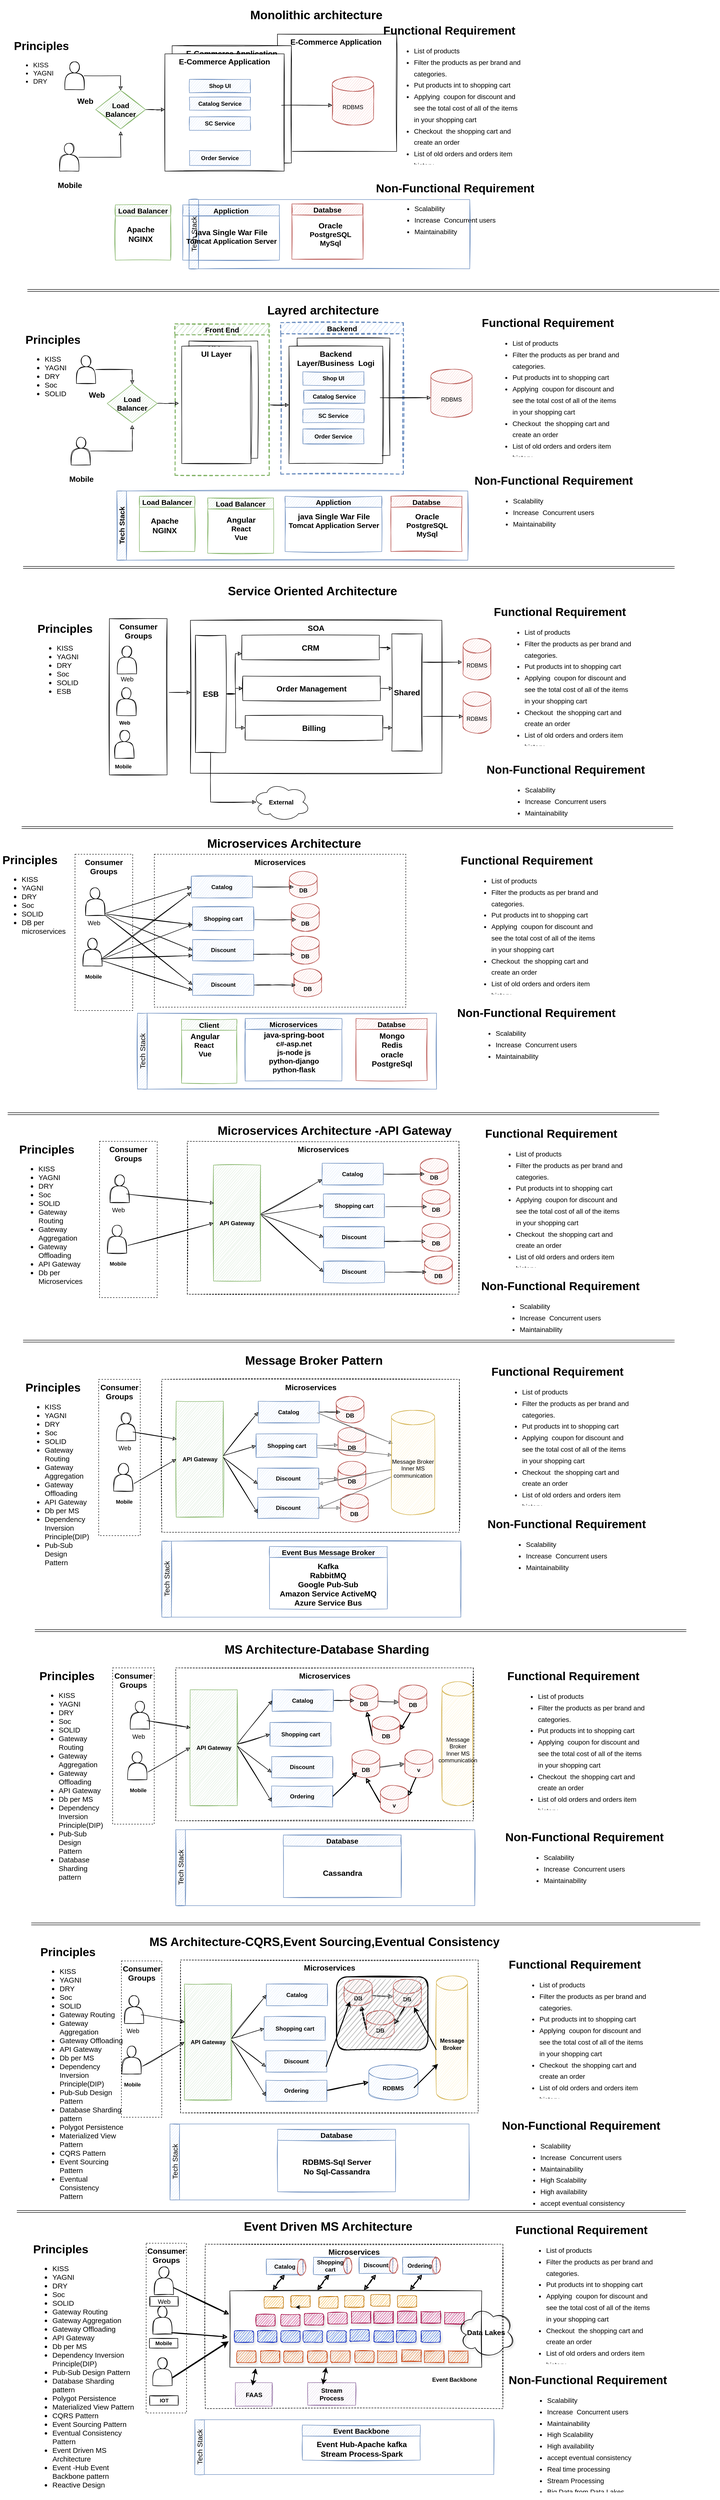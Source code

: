 <mxfile version="13.9.9" type="device"><diagram id="ec2k7Hesi6WmFlCKf6qa" name="Page-1"><mxGraphModel dx="1492" dy="104" grid="0" gridSize="10" guides="1" tooltips="1" connect="1" arrows="1" fold="1" page="0" pageScale="1" pageWidth="850" pageHeight="1100" math="0" shadow="0"><root><mxCell id="0"/><mxCell id="1" parent="0"/><mxCell id="mUIUq8a5MP_ijMX2speB-41" value="" style="rounded=1;whiteSpace=wrap;html=1;strokeWidth=2;sketch=1;" parent="1" vertex="1"><mxGeometry x="521" y="4688" width="188" height="144" as="geometry"/></mxCell><mxCell id="N778RxpFkCBKYSkDcsCE-330" value="&lt;b&gt;&lt;font style=&quot;font-size: 16px&quot;&gt;Consumer Groups&lt;/font&gt;&lt;/b&gt;" style="rounded=0;whiteSpace=wrap;html=1;sketch=1;align=center;verticalAlign=top;" parent="1" vertex="1"><mxGeometry x="48.5" y="1870.5" width="120" height="325" as="geometry"/></mxCell><mxCell id="SEdqGjDrWcy2dXmViuWo-49" value="Backend" style="swimlane;sketch=1;fontSize=15;fillColor=#dae8fc;strokeColor=#6c8ebf;strokeWidth=2;dashed=1;" parent="1" vertex="1"><mxGeometry x="405" y="1255" width="255" height="315" as="geometry"/></mxCell><mxCell id="SEdqGjDrWcy2dXmViuWo-47" value="Front End" style="swimlane;sketch=1;fontSize=15;fillColor=#d5e8d4;strokeColor=#82b366;dashed=1;strokeWidth=2;" parent="1" vertex="1"><mxGeometry x="185" y="1257.5" width="196" height="315" as="geometry"/></mxCell><mxCell id="SEdqGjDrWcy2dXmViuWo-10" value="&lt;b&gt;&lt;font style=&quot;font-size: 16px&quot;&gt;UI Layer&lt;/font&gt;&lt;/b&gt;" style="rounded=0;whiteSpace=wrap;html=1;sketch=1;align=center;verticalAlign=top;" parent="1" vertex="1"><mxGeometry x="214" y="1293" width="143" height="244" as="geometry"/></mxCell><mxCell id="ROj_67UQpcPL1jAS--Vf-10" value="&lt;b&gt;&lt;font style=&quot;font-size: 16px&quot;&gt;E-Commerce Application&amp;nbsp;&lt;/font&gt;&lt;/b&gt;" style="rounded=0;whiteSpace=wrap;html=1;sketch=1;align=center;verticalAlign=top;" parent="1" vertex="1"><mxGeometry x="398" y="655" width="248" height="244" as="geometry"/></mxCell><mxCell id="ROj_67UQpcPL1jAS--Vf-9" value="&lt;b&gt;&lt;font style=&quot;font-size: 16px&quot;&gt;E-Commerce Application&lt;/font&gt;&lt;/b&gt;" style="rounded=0;whiteSpace=wrap;html=1;sketch=1;align=center;verticalAlign=top;" parent="1" vertex="1"><mxGeometry x="179" y="679" width="248" height="244" as="geometry"/></mxCell><mxCell id="k0vu21li7wswJZSwt-MZ-2" value="&lt;h1 style=&quot;text-align: center&quot;&gt;Functional Requirement&lt;/h1&gt;&lt;p style=&quot;font-size: 14px&quot;&gt;&lt;/p&gt;&lt;blockquote style=&quot;margin: 0px 0px 0px 40px ; border: none ; padding: 0px ; font-size: 14px&quot;&gt;&lt;ul style=&quot;line-height: 170%&quot;&gt;&lt;li&gt;List of products&lt;/li&gt;&lt;li&gt;Filter the products as per brand and categories.&lt;/li&gt;&lt;li&gt;Put products int to shopping cart&lt;/li&gt;&lt;li&gt;Applying&amp;nbsp; coupon for discount and see the total cost of all of the items in your shopping cart&lt;/li&gt;&lt;li&gt;Checkout&amp;nbsp; the shopping cart and create an order&lt;/li&gt;&lt;li&gt;List of old orders and orders item history&lt;/li&gt;&lt;/ul&gt;&lt;/blockquote&gt;&lt;p&gt;&lt;/p&gt;" style="text;html=1;strokeColor=none;fillColor=none;spacing=5;spacingTop=-20;whiteSpace=wrap;overflow=hidden;rounded=0;sketch=1;fontStyle=0;labelBorderColor=none;align=left;" parent="1" vertex="1"><mxGeometry x="597" y="628" width="315" height="298" as="geometry"/></mxCell><mxCell id="k0vu21li7wswJZSwt-MZ-3" value="&lt;h1&gt;Principles&lt;/h1&gt;&lt;p style=&quot;font-size: 14px&quot;&gt;&lt;/p&gt;&lt;ul style=&quot;font-size: 14px&quot;&gt;&lt;li&gt;KISS&lt;/li&gt;&lt;li&gt;YAGNI&lt;/li&gt;&lt;li&gt;DRY&lt;/li&gt;&lt;/ul&gt;&lt;p&gt;&lt;/p&gt;" style="text;html=1;strokeColor=none;fillColor=none;spacing=5;spacingTop=-20;whiteSpace=wrap;overflow=hidden;rounded=0;sketch=1;" parent="1" vertex="1"><mxGeometry x="-155" y="660" width="121" height="110" as="geometry"/></mxCell><mxCell id="k0vu21li7wswJZSwt-MZ-5" value="&lt;font style=&quot;font-size: 25px&quot;&gt;&lt;b&gt;Monolithic architecture&lt;/b&gt;&lt;/font&gt;" style="text;html=1;strokeColor=none;fillColor=none;align=center;verticalAlign=middle;whiteSpace=wrap;rounded=0;sketch=1;" parent="1" vertex="1"><mxGeometry x="335.5" y="584" width="286" height="59" as="geometry"/></mxCell><mxCell id="ROj_67UQpcPL1jAS--Vf-14" style="edgeStyle=orthogonalEdgeStyle;rounded=0;orthogonalLoop=1;jettySize=auto;html=1;entryX=0.5;entryY=0;entryDx=0;entryDy=0;sketch=1;" parent="1" source="k0vu21li7wswJZSwt-MZ-6" target="ROj_67UQpcPL1jAS--Vf-13" edge="1"><mxGeometry relative="1" as="geometry"/></mxCell><mxCell id="k0vu21li7wswJZSwt-MZ-6" value="" style="shape=actor;whiteSpace=wrap;html=1;sketch=1;" parent="1" vertex="1"><mxGeometry x="-44" y="712.5" width="40" height="58" as="geometry"/></mxCell><mxCell id="k0vu21li7wswJZSwt-MZ-7" value="&lt;b&gt;&lt;font style=&quot;font-size: 16px&quot;&gt;Web&lt;/font&gt;&lt;/b&gt;" style="text;html=1;strokeColor=none;fillColor=none;align=center;verticalAlign=middle;whiteSpace=wrap;rounded=0;sketch=1;" parent="1" vertex="1"><mxGeometry x="-31.5" y="784" width="59" height="20" as="geometry"/></mxCell><mxCell id="k0vu21li7wswJZSwt-MZ-8" value="&lt;b&gt;&lt;font style=&quot;font-size: 16px&quot;&gt;E-Commerce Application&lt;/font&gt;&lt;/b&gt;" style="rounded=0;whiteSpace=wrap;html=1;sketch=1;align=center;verticalAlign=top;" parent="1" vertex="1"><mxGeometry x="164" y="696" width="248" height="244" as="geometry"/></mxCell><mxCell id="Zl33x8nUSlphp2DYGEaB-1" value="RDBMS" style="shape=cylinder3;whiteSpace=wrap;html=1;boundedLbl=1;backgroundOutline=1;size=15;fillColor=#f8cecc;strokeColor=#b85450;sketch=1;" parent="1" vertex="1"><mxGeometry x="512" y="744" width="86" height="100" as="geometry"/></mxCell><mxCell id="Zl33x8nUSlphp2DYGEaB-6" style="edgeStyle=orthogonalEdgeStyle;rounded=0;sketch=1;orthogonalLoop=1;jettySize=auto;html=1;entryX=0;entryY=0.418;entryDx=0;entryDy=0;entryPerimeter=0;" parent="1" edge="1"><mxGeometry relative="1" as="geometry"><mxPoint x="406.5" y="803.002" as="sourcePoint"/><mxPoint x="512" y="803.002" as="targetPoint"/></mxGeometry></mxCell><mxCell id="Zl33x8nUSlphp2DYGEaB-7" value="Shop UI" style="rounded=0;whiteSpace=wrap;html=1;align=center;fontStyle=1;sketch=1;fillColor=#dae8fc;strokeColor=#6c8ebf;" parent="1" vertex="1"><mxGeometry x="215" y="749" width="127" height="28" as="geometry"/></mxCell><mxCell id="Zl33x8nUSlphp2DYGEaB-8" value="Catalog Service" style="rounded=0;whiteSpace=wrap;html=1;align=center;fontStyle=1;sketch=1;fillColor=#dae8fc;strokeColor=#6c8ebf;" parent="1" vertex="1"><mxGeometry x="215" y="786" width="127" height="27" as="geometry"/></mxCell><mxCell id="Zl33x8nUSlphp2DYGEaB-9" value="SC Service" style="rounded=0;whiteSpace=wrap;html=1;align=center;fontStyle=1;sketch=1;fillColor=#dae8fc;strokeColor=#6c8ebf;" parent="1" vertex="1"><mxGeometry x="215" y="827" width="127" height="28" as="geometry"/></mxCell><mxCell id="Zl33x8nUSlphp2DYGEaB-10" value="Order Service" style="rounded=0;whiteSpace=wrap;html=1;align=center;fontStyle=1;sketch=1;fillColor=#dae8fc;strokeColor=#6c8ebf;" parent="1" vertex="1"><mxGeometry x="215" y="897" width="127" height="31" as="geometry"/></mxCell><mxCell id="ROj_67UQpcPL1jAS--Vf-1" value="&lt;h1 style=&quot;text-align: center&quot;&gt;Non-Functional Requirement&lt;/h1&gt;&lt;p style=&quot;font-size: 14px&quot;&gt;&lt;/p&gt;&lt;blockquote style=&quot;margin: 0px 0px 0px 40px ; border: none ; padding: 0px ; font-size: 14px&quot;&gt;&lt;ul style=&quot;line-height: 170%&quot;&gt;&lt;li&gt;Scalability&lt;/li&gt;&lt;li&gt;Increase&amp;nbsp; Concurrent users&lt;/li&gt;&lt;li&gt;Maintainability&lt;/li&gt;&lt;/ul&gt;&lt;/blockquote&gt;&lt;p&gt;&lt;/p&gt;" style="text;html=1;strokeColor=none;fillColor=none;spacing=5;spacingTop=-20;whiteSpace=wrap;overflow=hidden;rounded=0;sketch=1;fontStyle=0;labelBorderColor=none;align=left;" parent="1" vertex="1"><mxGeometry x="598" y="956" width="350" height="121" as="geometry"/></mxCell><mxCell id="ROj_67UQpcPL1jAS--Vf-15" style="edgeStyle=orthogonalEdgeStyle;rounded=0;orthogonalLoop=1;jettySize=auto;html=1;sketch=1;" parent="1" source="ROj_67UQpcPL1jAS--Vf-2" edge="1"><mxGeometry relative="1" as="geometry"><mxPoint x="72" y="857" as="targetPoint"/></mxGeometry></mxCell><mxCell id="ROj_67UQpcPL1jAS--Vf-2" value="" style="shape=actor;whiteSpace=wrap;html=1;sketch=1;" parent="1" vertex="1"><mxGeometry x="-55" y="882" width="40" height="58" as="geometry"/></mxCell><mxCell id="ROj_67UQpcPL1jAS--Vf-3" value="&lt;b&gt;&lt;font style=&quot;font-size: 16px&quot;&gt;Mobile&lt;/font&gt;&lt;/b&gt;" style="text;html=1;strokeColor=none;fillColor=none;align=center;verticalAlign=middle;whiteSpace=wrap;rounded=0;sketch=1;" parent="1" vertex="1"><mxGeometry x="-63" y="959" width="59" height="20" as="geometry"/></mxCell><mxCell id="ROj_67UQpcPL1jAS--Vf-16" style="edgeStyle=orthogonalEdgeStyle;rounded=0;orthogonalLoop=1;jettySize=auto;html=1;entryX=0;entryY=0.475;entryDx=0;entryDy=0;entryPerimeter=0;sketch=1;" parent="1" source="ROj_67UQpcPL1jAS--Vf-13" target="k0vu21li7wswJZSwt-MZ-8" edge="1"><mxGeometry relative="1" as="geometry"/></mxCell><mxCell id="ROj_67UQpcPL1jAS--Vf-13" value="&lt;b&gt;&lt;font style=&quot;font-size: 15px&quot;&gt;Load Balancer&lt;/font&gt;&lt;/b&gt;" style="rhombus;whiteSpace=wrap;html=1;fillColor=#d5e8d4;shadow=0;sketch=1;rounded=0;strokeColor=#82b366;" parent="1" vertex="1"><mxGeometry x="20" y="772" width="104" height="80" as="geometry"/></mxCell><mxCell id="60dnuKKUJozWv6TFlMtV-2" value="Tech Stack" style="swimlane;html=1;horizontal=0;startSize=20;sketch=1;fontSize=15;fontStyle=0;fillColor=#dae8fc;strokeColor=#6c8ebf;" parent="1" vertex="1"><mxGeometry x="214" y="999" width="584" height="144" as="geometry"/></mxCell><mxCell id="60dnuKKUJozWv6TFlMtV-4" value="Load Balancer" style="swimlane;sketch=1;fontSize=15;fillColor=#d5e8d4;strokeColor=#82b366;" parent="60dnuKKUJozWv6TFlMtV-2" vertex="1"><mxGeometry x="-153" y="11" width="115" height="115" as="geometry"/></mxCell><mxCell id="60dnuKKUJozWv6TFlMtV-5" value="&lt;b style=&quot;font-size: 16px&quot;&gt;Apache&lt;br&gt;NGINX&lt;/b&gt;" style="text;html=1;align=center;verticalAlign=middle;resizable=0;points=[];autosize=1;fontSize=15;" parent="60dnuKKUJozWv6TFlMtV-4" vertex="1"><mxGeometry x="18" y="41" width="68" height="40" as="geometry"/></mxCell><mxCell id="60dnuKKUJozWv6TFlMtV-6" value="Appliction" style="swimlane;sketch=1;fontSize=15;fillColor=#dae8fc;strokeColor=#6c8ebf;" parent="60dnuKKUJozWv6TFlMtV-2" vertex="1"><mxGeometry x="-13" y="11" width="201" height="115" as="geometry"/></mxCell><mxCell id="60dnuKKUJozWv6TFlMtV-7" value="&lt;b&gt;&lt;span style=&quot;font-size: 16px&quot;&gt;java Single War File&lt;br&gt;&lt;/span&gt;Tomcat Application Server&lt;/b&gt;" style="text;html=1;align=center;verticalAlign=middle;resizable=0;points=[];autosize=1;fontSize=15;" parent="60dnuKKUJozWv6TFlMtV-6" vertex="1"><mxGeometry x="1.5" y="46" width="198" height="40" as="geometry"/></mxCell><mxCell id="60dnuKKUJozWv6TFlMtV-8" value="Databse" style="swimlane;sketch=1;fontSize=15;startSize=23;fillColor=#f8cecc;strokeColor=#b85450;" parent="60dnuKKUJozWv6TFlMtV-2" vertex="1"><mxGeometry x="214" y="9" width="148" height="115" as="geometry"/></mxCell><mxCell id="60dnuKKUJozWv6TFlMtV-9" value="&lt;span style=&quot;font-size: 16px&quot;&gt;&lt;span&gt;Oracle&lt;br&gt;&lt;/span&gt;&lt;/span&gt;PostgreSQL&lt;br&gt;MySql" style="text;html=1;align=center;verticalAlign=middle;resizable=0;points=[];autosize=1;fontSize=15;fontStyle=1" parent="60dnuKKUJozWv6TFlMtV-8" vertex="1"><mxGeometry x="31" y="34" width="97" height="58" as="geometry"/></mxCell><mxCell id="SEdqGjDrWcy2dXmViuWo-9" value="" style="shape=link;html=1;" parent="1" edge="1"><mxGeometry width="100" relative="1" as="geometry"><mxPoint x="-122" y="1188" as="sourcePoint"/><mxPoint x="1317" y="1188" as="targetPoint"/></mxGeometry></mxCell><mxCell id="SEdqGjDrWcy2dXmViuWo-11" value="" style="rounded=0;whiteSpace=wrap;html=1;sketch=1;align=center;verticalAlign=top;" parent="1" vertex="1"><mxGeometry x="439" y="1287" width="193" height="244" as="geometry"/></mxCell><mxCell id="SEdqGjDrWcy2dXmViuWo-12" value="&lt;h1 style=&quot;text-align: center&quot;&gt;Functional Requirement&lt;/h1&gt;&lt;p style=&quot;font-size: 14px&quot;&gt;&lt;/p&gt;&lt;blockquote style=&quot;margin: 0px 0px 0px 40px ; border: none ; padding: 0px ; font-size: 14px&quot;&gt;&lt;ul style=&quot;line-height: 170%&quot;&gt;&lt;li&gt;List of products&lt;/li&gt;&lt;li&gt;Filter the products as per brand and categories.&lt;/li&gt;&lt;li&gt;Put products int to shopping cart&lt;/li&gt;&lt;li&gt;Applying&amp;nbsp; coupon for discount and see the total cost of all of the items in your shopping cart&lt;/li&gt;&lt;li&gt;Checkout&amp;nbsp; the shopping cart and create an order&lt;/li&gt;&lt;li&gt;List of old orders and orders item history&lt;/li&gt;&lt;/ul&gt;&lt;/blockquote&gt;&lt;p&gt;&lt;/p&gt;" style="text;html=1;strokeColor=none;fillColor=none;spacing=5;spacingTop=-20;whiteSpace=wrap;overflow=hidden;rounded=0;sketch=1;fontStyle=0;labelBorderColor=none;align=left;" parent="1" vertex="1"><mxGeometry x="802" y="1236" width="315" height="298" as="geometry"/></mxCell><mxCell id="SEdqGjDrWcy2dXmViuWo-13" value="&lt;h1&gt;Principles&lt;/h1&gt;&lt;p style=&quot;font-size: 14px&quot;&gt;&lt;/p&gt;&lt;ul style=&quot;font-size: 15px&quot;&gt;&lt;li&gt;KISS&lt;/li&gt;&lt;li&gt;YAGNI&lt;/li&gt;&lt;li&gt;DRY&lt;/li&gt;&lt;li&gt;Soc&lt;/li&gt;&lt;li&gt;SOLID&lt;/li&gt;&lt;/ul&gt;&lt;p&gt;&lt;/p&gt;" style="text;html=1;strokeColor=none;fillColor=none;spacing=5;spacingTop=-20;whiteSpace=wrap;overflow=hidden;rounded=0;sketch=1;" parent="1" vertex="1"><mxGeometry x="-131" y="1271" width="121" height="156" as="geometry"/></mxCell><mxCell id="SEdqGjDrWcy2dXmViuWo-14" value="&lt;font style=&quot;font-size: 25px&quot;&gt;&lt;b&gt;Layred architecture&lt;/b&gt;&lt;/font&gt;" style="text;html=1;strokeColor=none;fillColor=none;align=center;verticalAlign=middle;whiteSpace=wrap;rounded=0;sketch=1;" parent="1" vertex="1"><mxGeometry x="350" y="1198" width="286" height="59" as="geometry"/></mxCell><mxCell id="SEdqGjDrWcy2dXmViuWo-15" style="edgeStyle=orthogonalEdgeStyle;rounded=0;orthogonalLoop=1;jettySize=auto;html=1;entryX=0.5;entryY=0;entryDx=0;entryDy=0;sketch=1;" parent="1" source="SEdqGjDrWcy2dXmViuWo-16" target="SEdqGjDrWcy2dXmViuWo-30" edge="1"><mxGeometry relative="1" as="geometry"/></mxCell><mxCell id="SEdqGjDrWcy2dXmViuWo-16" value="" style="shape=actor;whiteSpace=wrap;html=1;sketch=1;" parent="1" vertex="1"><mxGeometry x="-20" y="1323.5" width="40" height="58" as="geometry"/></mxCell><mxCell id="SEdqGjDrWcy2dXmViuWo-17" value="&lt;b&gt;&lt;font style=&quot;font-size: 16px&quot;&gt;Web&lt;/font&gt;&lt;/b&gt;" style="text;html=1;strokeColor=none;fillColor=none;align=center;verticalAlign=middle;whiteSpace=wrap;rounded=0;sketch=1;" parent="1" vertex="1"><mxGeometry x="-7.5" y="1395" width="59" height="20" as="geometry"/></mxCell><mxCell id="SEdqGjDrWcy2dXmViuWo-18" value="&lt;b&gt;&lt;font style=&quot;font-size: 16px&quot;&gt;Backend Layer/Business&amp;nbsp; Logi&lt;/font&gt;&lt;/b&gt;" style="rounded=0;whiteSpace=wrap;html=1;sketch=1;align=center;verticalAlign=top;" parent="1" vertex="1"><mxGeometry x="422" y="1304" width="195" height="244" as="geometry"/></mxCell><mxCell id="SEdqGjDrWcy2dXmViuWo-19" value="RDBMS" style="shape=cylinder3;whiteSpace=wrap;html=1;boundedLbl=1;backgroundOutline=1;size=15;fillColor=#f8cecc;strokeColor=#b85450;sketch=1;" parent="1" vertex="1"><mxGeometry x="717" y="1352" width="86" height="100" as="geometry"/></mxCell><mxCell id="SEdqGjDrWcy2dXmViuWo-20" style="edgeStyle=orthogonalEdgeStyle;rounded=0;sketch=1;orthogonalLoop=1;jettySize=auto;html=1;entryX=0;entryY=0.418;entryDx=0;entryDy=0;entryPerimeter=0;" parent="1" edge="1"><mxGeometry relative="1" as="geometry"><mxPoint x="611.5" y="1411.002" as="sourcePoint"/><mxPoint x="717" y="1411.002" as="targetPoint"/></mxGeometry></mxCell><mxCell id="SEdqGjDrWcy2dXmViuWo-21" value="Shop UI" style="rounded=0;whiteSpace=wrap;html=1;align=center;fontStyle=1;sketch=1;fillColor=#dae8fc;strokeColor=#6c8ebf;" parent="1" vertex="1"><mxGeometry x="451" y="1357" width="127" height="28" as="geometry"/></mxCell><mxCell id="SEdqGjDrWcy2dXmViuWo-22" value="Catalog Service" style="rounded=0;whiteSpace=wrap;html=1;align=center;fontStyle=1;sketch=1;fillColor=#dae8fc;strokeColor=#6c8ebf;" parent="1" vertex="1"><mxGeometry x="453" y="1395.5" width="127" height="27" as="geometry"/></mxCell><mxCell id="SEdqGjDrWcy2dXmViuWo-23" value="SC Service" style="rounded=0;whiteSpace=wrap;html=1;align=center;fontStyle=1;sketch=1;fillColor=#dae8fc;strokeColor=#6c8ebf;" parent="1" vertex="1"><mxGeometry x="451" y="1435" width="127" height="28" as="geometry"/></mxCell><mxCell id="SEdqGjDrWcy2dXmViuWo-24" value="Order Service" style="rounded=0;whiteSpace=wrap;html=1;align=center;fontStyle=1;sketch=1;fillColor=#dae8fc;strokeColor=#6c8ebf;" parent="1" vertex="1"><mxGeometry x="451" y="1476" width="127" height="31" as="geometry"/></mxCell><mxCell id="SEdqGjDrWcy2dXmViuWo-25" value="&lt;h1 style=&quot;text-align: center&quot;&gt;Non-Functional Requirement&lt;/h1&gt;&lt;p style=&quot;font-size: 14px&quot;&gt;&lt;/p&gt;&lt;blockquote style=&quot;margin: 0px 0px 0px 40px ; border: none ; padding: 0px ; font-size: 14px&quot;&gt;&lt;ul style=&quot;line-height: 170%&quot;&gt;&lt;li&gt;Scalability&lt;/li&gt;&lt;li&gt;Increase&amp;nbsp; Concurrent users&lt;/li&gt;&lt;li&gt;Maintainability&lt;/li&gt;&lt;/ul&gt;&lt;/blockquote&gt;&lt;p&gt;&lt;/p&gt;" style="text;html=1;strokeColor=none;fillColor=none;spacing=5;spacingTop=-20;whiteSpace=wrap;overflow=hidden;rounded=0;sketch=1;fontStyle=0;labelBorderColor=none;align=left;" parent="1" vertex="1"><mxGeometry x="803" y="1564" width="350" height="121" as="geometry"/></mxCell><mxCell id="SEdqGjDrWcy2dXmViuWo-26" style="edgeStyle=orthogonalEdgeStyle;rounded=0;orthogonalLoop=1;jettySize=auto;html=1;sketch=1;" parent="1" source="SEdqGjDrWcy2dXmViuWo-27" edge="1"><mxGeometry relative="1" as="geometry"><mxPoint x="96" y="1468" as="targetPoint"/></mxGeometry></mxCell><mxCell id="SEdqGjDrWcy2dXmViuWo-27" value="" style="shape=actor;whiteSpace=wrap;html=1;sketch=1;" parent="1" vertex="1"><mxGeometry x="-31" y="1493" width="40" height="58" as="geometry"/></mxCell><mxCell id="SEdqGjDrWcy2dXmViuWo-28" value="&lt;b&gt;&lt;font style=&quot;font-size: 16px&quot;&gt;Mobile&lt;/font&gt;&lt;/b&gt;" style="text;html=1;strokeColor=none;fillColor=none;align=center;verticalAlign=middle;whiteSpace=wrap;rounded=0;sketch=1;" parent="1" vertex="1"><mxGeometry x="-39" y="1570" width="59" height="20" as="geometry"/></mxCell><mxCell id="SEdqGjDrWcy2dXmViuWo-53" style="edgeStyle=orthogonalEdgeStyle;rounded=0;sketch=1;orthogonalLoop=1;jettySize=auto;html=1;" parent="1" source="SEdqGjDrWcy2dXmViuWo-30" edge="1"><mxGeometry relative="1" as="geometry"><mxPoint x="193" y="1423" as="targetPoint"/></mxGeometry></mxCell><mxCell id="SEdqGjDrWcy2dXmViuWo-30" value="&lt;b&gt;&lt;font style=&quot;font-size: 15px&quot;&gt;Load Balancer&lt;/font&gt;&lt;/b&gt;" style="rhombus;whiteSpace=wrap;html=1;fillColor=#d5e8d4;shadow=0;sketch=1;rounded=0;strokeColor=#82b366;" parent="1" vertex="1"><mxGeometry x="44" y="1383" width="104" height="80" as="geometry"/></mxCell><mxCell id="SEdqGjDrWcy2dXmViuWo-31" value="Tech Stack" style="swimlane;html=1;horizontal=0;startSize=20;sketch=1;fontSize=15;fontStyle=1;fillColor=#dae8fc;strokeColor=#6c8ebf;" parent="1" vertex="1"><mxGeometry x="64" y="1605" width="730" height="144" as="geometry"/></mxCell><mxCell id="SEdqGjDrWcy2dXmViuWo-32" value="Load Balancer" style="swimlane;sketch=1;fontSize=15;fillColor=#d5e8d4;strokeColor=#82b366;" parent="SEdqGjDrWcy2dXmViuWo-31" vertex="1"><mxGeometry x="47" y="11" width="115" height="115" as="geometry"/></mxCell><mxCell id="SEdqGjDrWcy2dXmViuWo-33" value="&lt;b style=&quot;font-size: 16px&quot;&gt;Apache&lt;br&gt;NGINX&lt;/b&gt;" style="text;html=1;align=center;verticalAlign=middle;resizable=0;points=[];autosize=1;fontSize=15;" parent="SEdqGjDrWcy2dXmViuWo-32" vertex="1"><mxGeometry x="18" y="41" width="68" height="40" as="geometry"/></mxCell><mxCell id="SEdqGjDrWcy2dXmViuWo-36" value="Databse" style="swimlane;sketch=1;fontSize=15;startSize=23;fillColor=#f8cecc;strokeColor=#b85450;" parent="SEdqGjDrWcy2dXmViuWo-31" vertex="1"><mxGeometry x="570" y="11" width="148" height="115" as="geometry"/></mxCell><mxCell id="SEdqGjDrWcy2dXmViuWo-37" value="&lt;span style=&quot;font-size: 16px&quot;&gt;&lt;span&gt;Oracle&lt;br&gt;&lt;/span&gt;&lt;/span&gt;PostgreSQL&lt;br&gt;MySql" style="text;html=1;align=center;verticalAlign=middle;resizable=0;points=[];autosize=1;fontSize=15;fontStyle=1" parent="SEdqGjDrWcy2dXmViuWo-36" vertex="1"><mxGeometry x="26" y="31" width="97" height="58" as="geometry"/></mxCell><mxCell id="SEdqGjDrWcy2dXmViuWo-34" value="Appliction" style="swimlane;sketch=1;fontSize=15;fillColor=#dae8fc;strokeColor=#6c8ebf;" parent="SEdqGjDrWcy2dXmViuWo-31" vertex="1"><mxGeometry x="350" y="11" width="201" height="115" as="geometry"/></mxCell><mxCell id="SEdqGjDrWcy2dXmViuWo-35" value="&lt;b&gt;&lt;span style=&quot;font-size: 16px&quot;&gt;java Single War File&lt;br&gt;&lt;/span&gt;Tomcat Application Server&lt;/b&gt;" style="text;html=1;align=center;verticalAlign=middle;resizable=0;points=[];autosize=1;fontSize=15;" parent="SEdqGjDrWcy2dXmViuWo-34" vertex="1"><mxGeometry x="1.5" y="31" width="198" height="40" as="geometry"/></mxCell><mxCell id="it-3vbONfgp5OFYD7PU5-1" value="Load Balancer" style="swimlane;sketch=1;fontSize=15;fillColor=#d5e8d4;strokeColor=#82b366;" parent="SEdqGjDrWcy2dXmViuWo-31" vertex="1"><mxGeometry x="189" y="14.5" width="137" height="115" as="geometry"/></mxCell><mxCell id="it-3vbONfgp5OFYD7PU5-2" value="&lt;span style=&quot;font-size: 16px&quot;&gt;&lt;span&gt;Angular&lt;br&gt;&lt;/span&gt;&lt;/span&gt;React&lt;br&gt;Vue" style="text;html=1;align=center;verticalAlign=middle;resizable=0;points=[];autosize=1;fontSize=15;fontStyle=1" parent="it-3vbONfgp5OFYD7PU5-1" vertex="1"><mxGeometry x="34" y="34.5" width="70" height="58" as="geometry"/></mxCell><mxCell id="SEdqGjDrWcy2dXmViuWo-38" value="" style="shape=link;html=1;" parent="1" edge="1"><mxGeometry width="100" relative="1" as="geometry"><mxPoint x="-131" y="1764" as="sourcePoint"/><mxPoint x="1224" y="1764" as="targetPoint"/></mxGeometry></mxCell><mxCell id="SEdqGjDrWcy2dXmViuWo-40" style="edgeStyle=orthogonalEdgeStyle;rounded=0;orthogonalLoop=1;jettySize=auto;html=1;entryX=0;entryY=0.5;entryDx=0;entryDy=0;sketch=1;" parent="1" target="SEdqGjDrWcy2dXmViuWo-18" edge="1"><mxGeometry relative="1" as="geometry"><mxPoint x="383" y="1426" as="sourcePoint"/></mxGeometry></mxCell><mxCell id="SEdqGjDrWcy2dXmViuWo-39" value="&lt;b&gt;&lt;font style=&quot;font-size: 16px&quot;&gt;UI Layer&lt;/font&gt;&lt;/b&gt;" style="rounded=0;whiteSpace=wrap;html=1;sketch=1;align=center;verticalAlign=top;" parent="1" vertex="1"><mxGeometry x="199" y="1304" width="144" height="244" as="geometry"/></mxCell><mxCell id="N778RxpFkCBKYSkDcsCE-294" value="&lt;b&gt;&lt;font style=&quot;font-size: 16px&quot;&gt;SOA&lt;/font&gt;&lt;/b&gt;" style="rounded=0;whiteSpace=wrap;html=1;sketch=1;align=center;verticalAlign=top;" parent="1" vertex="1"><mxGeometry x="217" y="1874" width="523" height="318" as="geometry"/></mxCell><mxCell id="N778RxpFkCBKYSkDcsCE-296" value="&lt;h1 style=&quot;text-align: center&quot;&gt;Functional Requirement&lt;/h1&gt;&lt;p style=&quot;font-size: 14px&quot;&gt;&lt;/p&gt;&lt;blockquote style=&quot;margin: 0px 0px 0px 40px ; border: none ; padding: 0px ; font-size: 14px&quot;&gt;&lt;ul style=&quot;line-height: 170%&quot;&gt;&lt;li&gt;List of products&lt;/li&gt;&lt;li&gt;Filter the products as per brand and categories.&lt;/li&gt;&lt;li&gt;Put products int to shopping cart&lt;/li&gt;&lt;li&gt;Applying&amp;nbsp; coupon for discount and see the total cost of all of the items in your shopping cart&lt;/li&gt;&lt;li&gt;Checkout&amp;nbsp; the shopping cart and create an order&lt;/li&gt;&lt;li&gt;List of old orders and orders item history&lt;/li&gt;&lt;/ul&gt;&lt;/blockquote&gt;&lt;p&gt;&lt;/p&gt;" style="text;html=1;strokeColor=none;fillColor=none;spacing=5;spacingTop=-20;whiteSpace=wrap;overflow=hidden;rounded=0;sketch=1;fontStyle=0;labelBorderColor=none;align=left;" parent="1" vertex="1"><mxGeometry x="826.5" y="1837" width="315" height="298" as="geometry"/></mxCell><mxCell id="N778RxpFkCBKYSkDcsCE-297" value="&lt;h1&gt;Principles&lt;/h1&gt;&lt;p style=&quot;font-size: 14px&quot;&gt;&lt;/p&gt;&lt;ul style=&quot;font-size: 15px&quot;&gt;&lt;li&gt;KISS&lt;/li&gt;&lt;li&gt;YAGNI&lt;/li&gt;&lt;li&gt;DRY&lt;/li&gt;&lt;li&gt;Soc&lt;/li&gt;&lt;li&gt;SOLID&lt;/li&gt;&lt;li&gt;ESB&lt;/li&gt;&lt;/ul&gt;&lt;p&gt;&lt;/p&gt;" style="text;html=1;strokeColor=none;fillColor=none;spacing=5;spacingTop=-20;whiteSpace=wrap;overflow=hidden;rounded=0;sketch=1;" parent="1" vertex="1"><mxGeometry x="-106.5" y="1872" width="121.5" height="169" as="geometry"/></mxCell><mxCell id="N778RxpFkCBKYSkDcsCE-299" value="" style="shape=actor;whiteSpace=wrap;html=1;sketch=1;" parent="1" vertex="1"><mxGeometry x="65" y="1927.5" width="40" height="58" as="geometry"/></mxCell><mxCell id="N778RxpFkCBKYSkDcsCE-300" value="&lt;span style=&quot;font-size: 13px;&quot;&gt;&lt;font style=&quot;font-size: 13px;&quot;&gt;Web&lt;/font&gt;&lt;/span&gt;" style="text;html=1;strokeColor=none;fillColor=none;align=center;verticalAlign=middle;whiteSpace=wrap;rounded=0;sketch=1;fontStyle=0;fontSize=13;" parent="1" vertex="1"><mxGeometry x="55.5" y="1986" width="59" height="20" as="geometry"/></mxCell><mxCell id="N778RxpFkCBKYSkDcsCE-302" value="RDBMS" style="shape=cylinder3;whiteSpace=wrap;html=1;boundedLbl=1;backgroundOutline=1;size=15;fillColor=#f8cecc;strokeColor=#b85450;sketch=1;" parent="1" vertex="1"><mxGeometry x="784" y="1912" width="58" height="86" as="geometry"/></mxCell><mxCell id="N778RxpFkCBKYSkDcsCE-308" value="&lt;h1 style=&quot;text-align: center&quot;&gt;Non-Functional Requirement&lt;/h1&gt;&lt;p style=&quot;font-size: 14px&quot;&gt;&lt;/p&gt;&lt;blockquote style=&quot;margin: 0px 0px 0px 40px ; border: none ; padding: 0px ; font-size: 14px&quot;&gt;&lt;ul style=&quot;line-height: 170%&quot;&gt;&lt;li&gt;Scalability&lt;/li&gt;&lt;li&gt;Increase&amp;nbsp; Concurrent users&lt;/li&gt;&lt;li&gt;Maintainability&lt;/li&gt;&lt;/ul&gt;&lt;/blockquote&gt;&lt;p&gt;&lt;/p&gt;" style="text;html=1;strokeColor=none;fillColor=none;spacing=5;spacingTop=-20;whiteSpace=wrap;overflow=hidden;rounded=0;sketch=1;fontStyle=0;labelBorderColor=none;align=left;" parent="1" vertex="1"><mxGeometry x="827.5" y="2165" width="350" height="121" as="geometry"/></mxCell><mxCell id="N778RxpFkCBKYSkDcsCE-310" value="" style="shape=actor;whiteSpace=wrap;html=1;sketch=1;" parent="1" vertex="1"><mxGeometry x="60" y="2103" width="40" height="58" as="geometry"/></mxCell><mxCell id="N778RxpFkCBKYSkDcsCE-311" value="&lt;span style=&quot;font-size: 11px;&quot;&gt;&lt;font style=&quot;font-size: 11px;&quot;&gt;Mobile&lt;/font&gt;&lt;/span&gt;" style="text;html=1;strokeColor=none;fillColor=none;align=center;verticalAlign=middle;whiteSpace=wrap;rounded=0;sketch=1;fontStyle=1;fontSize=11;" parent="1" vertex="1"><mxGeometry x="48" y="2168" width="59" height="20" as="geometry"/></mxCell><mxCell id="N778RxpFkCBKYSkDcsCE-312" style="edgeStyle=orthogonalEdgeStyle;rounded=0;sketch=1;orthogonalLoop=1;jettySize=auto;html=1;" parent="1" edge="1"><mxGeometry relative="1" as="geometry"><mxPoint x="217.5" y="2024" as="targetPoint"/><mxPoint x="172.5" y="2024" as="sourcePoint"/></mxGeometry></mxCell><mxCell id="N778RxpFkCBKYSkDcsCE-347" style="edgeStyle=orthogonalEdgeStyle;rounded=0;sketch=1;orthogonalLoop=1;jettySize=auto;html=1;entryX=0;entryY=0.5;entryDx=0;entryDy=0;fontSize=11;" parent="1" source="N778RxpFkCBKYSkDcsCE-324" target="N778RxpFkCBKYSkDcsCE-333" edge="1"><mxGeometry relative="1" as="geometry"/></mxCell><mxCell id="N778RxpFkCBKYSkDcsCE-348" style="edgeStyle=orthogonalEdgeStyle;rounded=0;sketch=1;orthogonalLoop=1;jettySize=auto;html=1;exitX=1;exitY=0.5;exitDx=0;exitDy=0;entryX=0;entryY=0.75;entryDx=0;entryDy=0;fontSize=11;" parent="1" source="N778RxpFkCBKYSkDcsCE-324" target="N778RxpFkCBKYSkDcsCE-331" edge="1"><mxGeometry relative="1" as="geometry"/></mxCell><mxCell id="N778RxpFkCBKYSkDcsCE-349" style="edgeStyle=orthogonalEdgeStyle;rounded=0;sketch=1;orthogonalLoop=1;jettySize=auto;html=1;exitX=1;exitY=0.5;exitDx=0;exitDy=0;entryX=0;entryY=0.5;entryDx=0;entryDy=0;fontSize=11;" parent="1" source="N778RxpFkCBKYSkDcsCE-324" target="N778RxpFkCBKYSkDcsCE-334" edge="1"><mxGeometry relative="1" as="geometry"/></mxCell><mxCell id="N778RxpFkCBKYSkDcsCE-350" style="edgeStyle=orthogonalEdgeStyle;rounded=0;sketch=1;orthogonalLoop=1;jettySize=auto;html=1;fontSize=11;entryX=0.067;entryY=0.5;entryDx=0;entryDy=0;entryPerimeter=0;" parent="1" source="N778RxpFkCBKYSkDcsCE-324" target="N778RxpFkCBKYSkDcsCE-339" edge="1"><mxGeometry relative="1" as="geometry"><Array as="points"><mxPoint x="259" y="2252"/></Array></mxGeometry></mxCell><mxCell id="N778RxpFkCBKYSkDcsCE-324" value="&lt;div style=&quot;text-align: justify&quot;&gt;&lt;b&gt;&lt;font style=&quot;font-size: 16px&quot;&gt;ESB&lt;/font&gt;&lt;/b&gt;&lt;/div&gt;" style="rounded=0;whiteSpace=wrap;html=1;sketch=1;align=center;verticalAlign=middle;" parent="1" vertex="1"><mxGeometry x="227.5" y="1905" width="63" height="244" as="geometry"/></mxCell><mxCell id="N778RxpFkCBKYSkDcsCE-325" value="&lt;font style=&quot;font-size: 25px&quot;&gt;&lt;b&gt;Service Oriented Architecture&lt;/b&gt;&lt;/font&gt;" style="text;html=1;strokeColor=none;fillColor=none;align=center;verticalAlign=middle;whiteSpace=wrap;rounded=0;sketch=1;" parent="1" vertex="1"><mxGeometry x="276" y="1782" width="390" height="59" as="geometry"/></mxCell><mxCell id="N778RxpFkCBKYSkDcsCE-327" value="" style="shape=actor;whiteSpace=wrap;html=1;sketch=1;" parent="1" vertex="1"><mxGeometry x="64" y="2014" width="40" height="58" as="geometry"/></mxCell><mxCell id="N778RxpFkCBKYSkDcsCE-328" value="&lt;span style=&quot;font-size: 11px;&quot;&gt;&lt;font style=&quot;font-size: 11px;&quot;&gt;Web&lt;/font&gt;&lt;/span&gt;" style="text;html=1;strokeColor=none;fillColor=none;align=center;verticalAlign=middle;whiteSpace=wrap;rounded=0;sketch=1;fontStyle=1;fontSize=11;" parent="1" vertex="1"><mxGeometry x="50.5" y="2077" width="59" height="20" as="geometry"/></mxCell><mxCell id="N778RxpFkCBKYSkDcsCE-351" style="edgeStyle=orthogonalEdgeStyle;rounded=0;sketch=1;orthogonalLoop=1;jettySize=auto;html=1;entryX=-0.032;entryY=0.123;entryDx=0;entryDy=0;entryPerimeter=0;fontSize=11;" parent="1" source="N778RxpFkCBKYSkDcsCE-331" target="N778RxpFkCBKYSkDcsCE-332" edge="1"><mxGeometry relative="1" as="geometry"/></mxCell><mxCell id="N778RxpFkCBKYSkDcsCE-331" value="&lt;div style=&quot;text-align: justify&quot;&gt;&lt;b&gt;&lt;font style=&quot;font-size: 16px&quot;&gt;CRM&lt;/font&gt;&lt;/b&gt;&lt;/div&gt;" style="rounded=0;whiteSpace=wrap;html=1;sketch=1;align=center;verticalAlign=middle;" parent="1" vertex="1"><mxGeometry x="324" y="1905" width="286" height="51" as="geometry"/></mxCell><mxCell id="N778RxpFkCBKYSkDcsCE-338" style="edgeStyle=orthogonalEdgeStyle;rounded=0;sketch=1;orthogonalLoop=1;jettySize=auto;html=1;fontSize=11;" parent="1" edge="1"><mxGeometry relative="1" as="geometry"><mxPoint x="782" y="1961" as="targetPoint"/><mxPoint x="699" y="1961" as="sourcePoint"/></mxGeometry></mxCell><mxCell id="N778RxpFkCBKYSkDcsCE-332" value="&lt;div style=&quot;text-align: justify&quot;&gt;&lt;b&gt;&lt;font style=&quot;font-size: 16px&quot;&gt;Shared&lt;/font&gt;&lt;/b&gt;&lt;/div&gt;" style="rounded=0;whiteSpace=wrap;html=1;sketch=1;align=center;verticalAlign=middle;" parent="1" vertex="1"><mxGeometry x="636" y="1902" width="63" height="244" as="geometry"/></mxCell><mxCell id="N778RxpFkCBKYSkDcsCE-353" style="edgeStyle=orthogonalEdgeStyle;rounded=0;sketch=1;orthogonalLoop=1;jettySize=auto;html=1;entryX=0.016;entryY=0.801;entryDx=0;entryDy=0;entryPerimeter=0;fontSize=11;" parent="1" source="N778RxpFkCBKYSkDcsCE-334" target="N778RxpFkCBKYSkDcsCE-332" edge="1"><mxGeometry relative="1" as="geometry"/></mxCell><mxCell id="N778RxpFkCBKYSkDcsCE-334" value="&lt;div style=&quot;text-align: justify&quot;&gt;&lt;b&gt;&lt;font style=&quot;font-size: 16px&quot;&gt;Billing&lt;/font&gt;&lt;/b&gt;&lt;/div&gt;" style="rounded=0;whiteSpace=wrap;html=1;sketch=1;align=center;verticalAlign=middle;" parent="1" vertex="1"><mxGeometry x="331" y="2072" width="286" height="51" as="geometry"/></mxCell><mxCell id="N778RxpFkCBKYSkDcsCE-339" value="&lt;font size=&quot;1&quot;&gt;&lt;b style=&quot;font-size: 13px&quot;&gt;External&lt;/b&gt;&lt;/font&gt;" style="ellipse;shape=cloud;whiteSpace=wrap;html=1;fontSize=11;" parent="1" vertex="1"><mxGeometry x="346" y="2212" width="120" height="80" as="geometry"/></mxCell><mxCell id="N778RxpFkCBKYSkDcsCE-352" style="edgeStyle=orthogonalEdgeStyle;rounded=0;sketch=1;orthogonalLoop=1;jettySize=auto;html=1;entryX=0.032;entryY=0.463;entryDx=0;entryDy=0;entryPerimeter=0;fontSize=11;" parent="1" source="N778RxpFkCBKYSkDcsCE-333" target="N778RxpFkCBKYSkDcsCE-332" edge="1"><mxGeometry relative="1" as="geometry"/></mxCell><mxCell id="N778RxpFkCBKYSkDcsCE-333" value="&lt;div style=&quot;text-align: justify&quot;&gt;&lt;b&gt;&lt;font style=&quot;font-size: 16px&quot;&gt;Order Management&lt;/font&gt;&lt;/b&gt;&lt;/div&gt;" style="rounded=0;whiteSpace=wrap;html=1;sketch=1;align=center;verticalAlign=middle;" parent="1" vertex="1"><mxGeometry x="326" y="1990" width="286" height="51" as="geometry"/></mxCell><mxCell id="N778RxpFkCBKYSkDcsCE-345" value="RDBMS" style="shape=cylinder3;whiteSpace=wrap;html=1;boundedLbl=1;backgroundOutline=1;size=15;fillColor=#f8cecc;strokeColor=#b85450;sketch=1;" parent="1" vertex="1"><mxGeometry x="784" y="2023" width="58" height="86" as="geometry"/></mxCell><mxCell id="N778RxpFkCBKYSkDcsCE-346" style="edgeStyle=orthogonalEdgeStyle;rounded=0;sketch=1;orthogonalLoop=1;jettySize=auto;html=1;fontSize=11;" parent="1" edge="1"><mxGeometry relative="1" as="geometry"><mxPoint x="784" y="2074" as="targetPoint"/><mxPoint x="701" y="2074" as="sourcePoint"/></mxGeometry></mxCell><mxCell id="7be0KA80ARklzb5PeEwu-1" value="&lt;b&gt;&lt;font style=&quot;font-size: 16px&quot;&gt;Consumer Groups&lt;/font&gt;&lt;/b&gt;" style="rounded=0;whiteSpace=wrap;html=1;sketch=0;align=center;verticalAlign=top;dashed=1;" parent="1" vertex="1"><mxGeometry x="-23" y="2360.5" width="120" height="325" as="geometry"/></mxCell><mxCell id="7be0KA80ARklzb5PeEwu-2" value="&lt;b&gt;&lt;font style=&quot;font-size: 16px&quot;&gt;Microservices&lt;/font&gt;&lt;/b&gt;" style="rounded=0;whiteSpace=wrap;html=1;sketch=0;align=center;verticalAlign=top;dashed=1;" parent="1" vertex="1"><mxGeometry x="142" y="2360.5" width="523" height="318" as="geometry"/></mxCell><mxCell id="7be0KA80ARklzb5PeEwu-3" value="&lt;h1 style=&quot;text-align: center&quot;&gt;Functional Requirement&lt;/h1&gt;&lt;p style=&quot;font-size: 14px&quot;&gt;&lt;/p&gt;&lt;blockquote style=&quot;margin: 0px 0px 0px 40px ; border: none ; padding: 0px ; font-size: 14px&quot;&gt;&lt;ul style=&quot;line-height: 170%&quot;&gt;&lt;li&gt;List of products&lt;/li&gt;&lt;li&gt;Filter the products as per brand and categories.&lt;/li&gt;&lt;li&gt;Put products int to shopping cart&lt;/li&gt;&lt;li&gt;Applying&amp;nbsp; coupon for discount and see the total cost of all of the items in your shopping cart&lt;/li&gt;&lt;li&gt;Checkout&amp;nbsp; the shopping cart and create an order&lt;/li&gt;&lt;li&gt;List of old orders and orders item history&lt;/li&gt;&lt;/ul&gt;&lt;/blockquote&gt;&lt;p&gt;&lt;/p&gt;" style="text;html=1;strokeColor=none;fillColor=none;spacing=5;spacingTop=-20;whiteSpace=wrap;overflow=hidden;rounded=0;sketch=1;fontStyle=0;labelBorderColor=none;align=left;" parent="1" vertex="1"><mxGeometry x="758" y="2354" width="315" height="298" as="geometry"/></mxCell><mxCell id="7be0KA80ARklzb5PeEwu-4" value="&lt;h1&gt;Principles&lt;/h1&gt;&lt;p style=&quot;font-size: 14px&quot;&gt;&lt;/p&gt;&lt;ul style=&quot;font-size: 15px&quot;&gt;&lt;li&gt;KISS&lt;/li&gt;&lt;li&gt;YAGNI&lt;/li&gt;&lt;li&gt;DRY&lt;/li&gt;&lt;li&gt;Soc&lt;/li&gt;&lt;li&gt;SOLID&lt;/li&gt;&lt;li&gt;DB per microservices&lt;/li&gt;&lt;/ul&gt;&lt;p&gt;&lt;/p&gt;" style="text;html=1;strokeColor=none;fillColor=none;spacing=5;spacingTop=-20;whiteSpace=wrap;overflow=hidden;rounded=0;sketch=1;" parent="1" vertex="1"><mxGeometry x="-179" y="2353" width="143" height="185" as="geometry"/></mxCell><mxCell id="7be0KA80ARklzb5PeEwu-5" value="" style="shape=actor;whiteSpace=wrap;html=1;sketch=1;" parent="1" vertex="1"><mxGeometry x="-1" y="2430" width="40" height="58" as="geometry"/></mxCell><mxCell id="7be0KA80ARklzb5PeEwu-6" value="&lt;span style=&quot;font-size: 13px;&quot;&gt;&lt;font style=&quot;font-size: 13px;&quot;&gt;Web&lt;/font&gt;&lt;/span&gt;" style="text;html=1;strokeColor=none;fillColor=none;align=center;verticalAlign=middle;whiteSpace=wrap;rounded=0;sketch=1;fontStyle=0;fontSize=13;" parent="1" vertex="1"><mxGeometry x="-13.5" y="2493" width="59" height="20" as="geometry"/></mxCell><mxCell id="7be0KA80ARklzb5PeEwu-7" value="&lt;b&gt;DB&lt;/b&gt;" style="shape=cylinder3;whiteSpace=wrap;html=1;boundedLbl=1;backgroundOutline=1;size=15;fillColor=#f8cecc;strokeColor=#b85450;sketch=1;" parent="1" vertex="1"><mxGeometry x="423" y="2396" width="58" height="55" as="geometry"/></mxCell><mxCell id="7be0KA80ARklzb5PeEwu-8" value="&lt;h1 style=&quot;text-align: center&quot;&gt;Non-Functional Requirement&lt;/h1&gt;&lt;p style=&quot;font-size: 14px&quot;&gt;&lt;/p&gt;&lt;blockquote style=&quot;margin: 0px 0px 0px 40px ; border: none ; padding: 0px ; font-size: 14px&quot;&gt;&lt;ul style=&quot;line-height: 170%&quot;&gt;&lt;li&gt;Scalability&lt;/li&gt;&lt;li&gt;Increase&amp;nbsp; Concurrent users&lt;/li&gt;&lt;li&gt;Maintainability&lt;/li&gt;&lt;/ul&gt;&lt;/blockquote&gt;&lt;p&gt;&lt;/p&gt;" style="text;html=1;strokeColor=none;fillColor=none;spacing=5;spacingTop=-20;whiteSpace=wrap;overflow=hidden;rounded=0;sketch=1;fontStyle=0;labelBorderColor=none;align=left;" parent="1" vertex="1"><mxGeometry x="767" y="2671" width="350" height="121" as="geometry"/></mxCell><mxCell id="7be0KA80ARklzb5PeEwu-9" value="" style="shape=actor;whiteSpace=wrap;html=1;sketch=1;" parent="1" vertex="1"><mxGeometry x="-6.5" y="2535" width="40" height="58" as="geometry"/></mxCell><mxCell id="7be0KA80ARklzb5PeEwu-10" value="&lt;span style=&quot;font-size: 11px;&quot;&gt;&lt;font style=&quot;font-size: 11px;&quot;&gt;Mobile&lt;/font&gt;&lt;/span&gt;" style="text;html=1;strokeColor=none;fillColor=none;align=center;verticalAlign=middle;whiteSpace=wrap;rounded=0;sketch=1;fontStyle=1;fontSize=11;" parent="1" vertex="1"><mxGeometry x="-14.5" y="2605" width="59" height="20" as="geometry"/></mxCell><mxCell id="7be0KA80ARklzb5PeEwu-27" style="edgeStyle=orthogonalEdgeStyle;rounded=0;sketch=1;orthogonalLoop=1;jettySize=auto;html=1;entryX=0.032;entryY=0.463;entryDx=0;entryDy=0;entryPerimeter=0;fontSize=11;" parent="1" edge="1"><mxGeometry relative="1" as="geometry"><mxPoint x="546.5" y="2563.5" as="sourcePoint"/></mxGeometry></mxCell><mxCell id="7be0KA80ARklzb5PeEwu-33" value="" style="edgeStyle=orthogonalEdgeStyle;rounded=0;orthogonalLoop=1;jettySize=auto;html=1;" parent="1" edge="1"><mxGeometry relative="1" as="geometry"><mxPoint x="403.5" y="2458" as="targetPoint"/></mxGeometry></mxCell><mxCell id="7be0KA80ARklzb5PeEwu-29" value="&lt;b&gt;DB&lt;/b&gt;" style="shape=cylinder3;whiteSpace=wrap;html=1;boundedLbl=1;backgroundOutline=1;size=15;fillColor=#f8cecc;strokeColor=#b85450;sketch=1;" parent="1" vertex="1"><mxGeometry x="427" y="2463" width="58" height="58" as="geometry"/></mxCell><mxCell id="7be0KA80ARklzb5PeEwu-31" value="" style="shape=link;html=1;" parent="1" edge="1"><mxGeometry width="100" relative="1" as="geometry"><mxPoint x="-134" y="2305" as="sourcePoint"/><mxPoint x="1221" y="2305" as="targetPoint"/></mxGeometry></mxCell><mxCell id="7be0KA80ARklzb5PeEwu-34" value="Shopping cart" style="rounded=0;whiteSpace=wrap;html=1;align=center;fontStyle=1;sketch=1;fillColor=#dae8fc;strokeColor=#6c8ebf;" parent="1" vertex="1"><mxGeometry x="221.5" y="2470" width="127" height="49" as="geometry"/></mxCell><mxCell id="a-NmY5w83YgL9m61wPBs-5" style="edgeStyle=orthogonalEdgeStyle;rounded=0;orthogonalLoop=1;jettySize=auto;html=1;entryX=0.155;entryY=0.591;entryDx=0;entryDy=0;entryPerimeter=0;sketch=1;" parent="1" source="7be0KA80ARklzb5PeEwu-35" target="7be0KA80ARklzb5PeEwu-7" edge="1"><mxGeometry relative="1" as="geometry"/></mxCell><mxCell id="7be0KA80ARklzb5PeEwu-35" value="Catalog" style="rounded=0;whiteSpace=wrap;html=1;align=center;fontStyle=1;sketch=1;fillColor=#dae8fc;strokeColor=#6c8ebf;" parent="1" vertex="1"><mxGeometry x="219" y="2406" width="127" height="45" as="geometry"/></mxCell><mxCell id="7be0KA80ARklzb5PeEwu-36" value="Discount" style="rounded=0;whiteSpace=wrap;html=1;align=center;fontStyle=1;sketch=1;fillColor=#dae8fc;strokeColor=#6c8ebf;" parent="1" vertex="1"><mxGeometry x="221.5" y="2538" width="127" height="44" as="geometry"/></mxCell><mxCell id="7be0KA80ARklzb5PeEwu-37" value="Discount" style="rounded=0;whiteSpace=wrap;html=1;align=center;fontStyle=1;sketch=1;fillColor=#dae8fc;strokeColor=#6c8ebf;" parent="1" vertex="1"><mxGeometry x="221.5" y="2610" width="127" height="44" as="geometry"/></mxCell><mxCell id="7be0KA80ARklzb5PeEwu-39" value="" style="endArrow=classic;html=1;entryX=0;entryY=0.5;entryDx=0;entryDy=0;exitX=1;exitY=0.931;exitDx=0;exitDy=0;exitPerimeter=0;sketch=1;" parent="1" source="7be0KA80ARklzb5PeEwu-5" target="7be0KA80ARklzb5PeEwu-35" edge="1"><mxGeometry width="50" height="50" relative="1" as="geometry"><mxPoint x="34" y="2475" as="sourcePoint"/><mxPoint x="89" y="2425" as="targetPoint"/></mxGeometry></mxCell><mxCell id="7be0KA80ARklzb5PeEwu-40" value="" style="endArrow=classic;html=1;entryX=0;entryY=0.75;entryDx=0;entryDy=0;sketch=1;" parent="1" target="7be0KA80ARklzb5PeEwu-34" edge="1"><mxGeometry width="50" height="50" relative="1" as="geometry"><mxPoint x="44" y="2485" as="sourcePoint"/><mxPoint x="229" y="2438.5" as="targetPoint"/></mxGeometry></mxCell><mxCell id="7be0KA80ARklzb5PeEwu-41" value="" style="endArrow=classic;html=1;entryX=0;entryY=0.5;entryDx=0;entryDy=0;sketch=1;" parent="1" target="7be0KA80ARklzb5PeEwu-36" edge="1"><mxGeometry width="50" height="50" relative="1" as="geometry"><mxPoint x="41" y="2486" as="sourcePoint"/><mxPoint x="231.5" y="2516.75" as="targetPoint"/></mxGeometry></mxCell><mxCell id="7be0KA80ARklzb5PeEwu-42" value="" style="endArrow=classic;html=1;entryX=0;entryY=0.5;entryDx=0;entryDy=0;exitX=1;exitY=0.983;exitDx=0;exitDy=0;exitPerimeter=0;sketch=1;" parent="1" source="7be0KA80ARklzb5PeEwu-5" target="7be0KA80ARklzb5PeEwu-37" edge="1"><mxGeometry width="50" height="50" relative="1" as="geometry"><mxPoint x="64" y="2505" as="sourcePoint"/><mxPoint x="231.5" y="2570" as="targetPoint"/></mxGeometry></mxCell><mxCell id="7be0KA80ARklzb5PeEwu-44" value="" style="endArrow=classic;html=1;entryX=0;entryY=0.75;entryDx=0;entryDy=0;exitX=1;exitY=0.931;exitDx=0;exitDy=0;exitPerimeter=0;sketch=1;" parent="1" target="7be0KA80ARklzb5PeEwu-35" edge="1"><mxGeometry width="50" height="50" relative="1" as="geometry"><mxPoint x="31" y="2578.498" as="sourcePoint"/><mxPoint x="211" y="2523" as="targetPoint"/></mxGeometry></mxCell><mxCell id="7be0KA80ARklzb5PeEwu-45" value="" style="endArrow=classic;html=1;entryX=0;entryY=0.75;entryDx=0;entryDy=0;exitX=1;exitY=0.75;exitDx=0;exitDy=0;sketch=1;" parent="1" source="7be0KA80ARklzb5PeEwu-9" target="7be0KA80ARklzb5PeEwu-34" edge="1"><mxGeometry width="50" height="50" relative="1" as="geometry"><mxPoint x="41" y="2588.498" as="sourcePoint"/><mxPoint x="229" y="2449.75" as="targetPoint"/></mxGeometry></mxCell><mxCell id="7be0KA80ARklzb5PeEwu-46" value="" style="endArrow=classic;html=1;entryX=0;entryY=0.75;entryDx=0;entryDy=0;exitX=1;exitY=0.75;exitDx=0;exitDy=0;sketch=1;" parent="1" source="7be0KA80ARklzb5PeEwu-9" target="7be0KA80ARklzb5PeEwu-36" edge="1"><mxGeometry width="50" height="50" relative="1" as="geometry"><mxPoint x="43.5" y="2588.5" as="sourcePoint"/><mxPoint x="231.5" y="2516.75" as="targetPoint"/></mxGeometry></mxCell><mxCell id="7be0KA80ARklzb5PeEwu-47" value="" style="endArrow=classic;html=1;entryX=0;entryY=0.75;entryDx=0;entryDy=0;sketch=1;" parent="1" target="7be0KA80ARklzb5PeEwu-37" edge="1"><mxGeometry width="50" height="50" relative="1" as="geometry"><mxPoint x="34" y="2582" as="sourcePoint"/><mxPoint x="231.5" y="2581" as="targetPoint"/></mxGeometry></mxCell><mxCell id="a-NmY5w83YgL9m61wPBs-2" value="&lt;b&gt;DB&lt;/b&gt;" style="shape=cylinder3;whiteSpace=wrap;html=1;boundedLbl=1;backgroundOutline=1;size=15;fillColor=#f8cecc;strokeColor=#b85450;sketch=1;" parent="1" vertex="1"><mxGeometry x="427" y="2531" width="58" height="58" as="geometry"/></mxCell><mxCell id="a-NmY5w83YgL9m61wPBs-3" value="&lt;b&gt;DB&lt;/b&gt;" style="shape=cylinder3;whiteSpace=wrap;html=1;boundedLbl=1;backgroundOutline=1;size=15;fillColor=#f8cecc;strokeColor=#b85450;sketch=1;" parent="1" vertex="1"><mxGeometry x="432" y="2599" width="58" height="58" as="geometry"/></mxCell><mxCell id="a-NmY5w83YgL9m61wPBs-6" style="edgeStyle=orthogonalEdgeStyle;rounded=0;orthogonalLoop=1;jettySize=auto;html=1;entryX=0.155;entryY=0.591;entryDx=0;entryDy=0;entryPerimeter=0;sketch=1;" parent="1" edge="1"><mxGeometry relative="1" as="geometry"><mxPoint x="348" y="2568.505" as="sourcePoint"/><mxPoint x="433.99" y="2568.505" as="targetPoint"/><Array as="points"><mxPoint x="385" y="2569"/><mxPoint x="385" y="2569"/></Array></mxGeometry></mxCell><mxCell id="a-NmY5w83YgL9m61wPBs-7" style="edgeStyle=orthogonalEdgeStyle;rounded=0;orthogonalLoop=1;jettySize=auto;html=1;entryX=0.155;entryY=0.591;entryDx=0;entryDy=0;entryPerimeter=0;sketch=1;" parent="1" edge="1"><mxGeometry relative="1" as="geometry"><mxPoint x="350" y="2632.505" as="sourcePoint"/><mxPoint x="435.99" y="2632.505" as="targetPoint"/><Array as="points"><mxPoint x="387" y="2633"/><mxPoint x="387" y="2633"/></Array></mxGeometry></mxCell><mxCell id="a-NmY5w83YgL9m61wPBs-8" style="edgeStyle=orthogonalEdgeStyle;rounded=0;orthogonalLoop=1;jettySize=auto;html=1;entryX=0.155;entryY=0.591;entryDx=0;entryDy=0;entryPerimeter=0;sketch=1;" parent="1" edge="1"><mxGeometry relative="1" as="geometry"><mxPoint x="351" y="2496.505" as="sourcePoint"/><mxPoint x="436.99" y="2496.505" as="targetPoint"/></mxGeometry></mxCell><mxCell id="bLe2RctnrfBrSXl6SlWq-1" value="Tech Stack" style="swimlane;html=1;horizontal=0;startSize=20;sketch=1;fontSize=15;fontStyle=0;fillColor=#dae8fc;strokeColor=#6c8ebf;" parent="1" vertex="1"><mxGeometry x="107" y="2691" width="622" height="158" as="geometry"/></mxCell><mxCell id="bLe2RctnrfBrSXl6SlWq-2" value="Client" style="swimlane;sketch=1;fontSize=15;fillColor=#d5e8d4;strokeColor=#82b366;" parent="bLe2RctnrfBrSXl6SlWq-1" vertex="1"><mxGeometry x="91.5" y="12.5" width="115" height="133" as="geometry"/></mxCell><mxCell id="bLe2RctnrfBrSXl6SlWq-3" value="&lt;b&gt;&lt;span style=&quot;font-size: 16px&quot;&gt;Angular&lt;br&gt;&lt;/span&gt;React&amp;nbsp;&lt;br&gt;Vue&lt;/b&gt;" style="text;html=1;align=center;verticalAlign=middle;resizable=0;points=[];autosize=1;fontSize=15;" parent="bLe2RctnrfBrSXl6SlWq-2" vertex="1"><mxGeometry x="13.5" y="24" width="70" height="58" as="geometry"/></mxCell><mxCell id="bLe2RctnrfBrSXl6SlWq-4" value="Microservices" style="swimlane;sketch=1;fontSize=15;fillColor=#dae8fc;strokeColor=#6c8ebf;" parent="bLe2RctnrfBrSXl6SlWq-1" vertex="1"><mxGeometry x="224" y="11" width="201" height="130" as="geometry"/></mxCell><mxCell id="bLe2RctnrfBrSXl6SlWq-5" value="&lt;b&gt;&lt;span style=&quot;font-size: 16px&quot;&gt;java-spring-boot&lt;br&gt;&lt;/span&gt;c#-asp.net&lt;br&gt;js-node js&lt;br&gt;python-django&lt;br&gt;python-flask&lt;/b&gt;" style="text;html=1;align=center;verticalAlign=middle;resizable=0;points=[];autosize=1;fontSize=15;" parent="bLe2RctnrfBrSXl6SlWq-4" vertex="1"><mxGeometry x="33" y="23" width="135" height="94" as="geometry"/></mxCell><mxCell id="bLe2RctnrfBrSXl6SlWq-6" value="Databse" style="swimlane;sketch=1;fontSize=15;startSize=23;fillColor=#f8cecc;strokeColor=#b85450;" parent="bLe2RctnrfBrSXl6SlWq-1" vertex="1"><mxGeometry x="454.5" y="11" width="148" height="129" as="geometry"/></mxCell><mxCell id="bLe2RctnrfBrSXl6SlWq-7" value="&lt;span style=&quot;font-size: 16px&quot;&gt;Mongo&lt;br&gt;Redis&lt;br&gt;oracle&lt;br&gt;PostgreSql&lt;br&gt;&lt;/span&gt;" style="text;html=1;align=center;verticalAlign=middle;resizable=0;points=[];autosize=1;fontSize=15;fontStyle=1" parent="bLe2RctnrfBrSXl6SlWq-6" vertex="1"><mxGeometry x="27.5" y="27" width="94" height="76" as="geometry"/></mxCell><mxCell id="bLe2RctnrfBrSXl6SlWq-8" value="&lt;font style=&quot;font-size: 25px&quot;&gt;&lt;b&gt;Microservices Architecture&lt;/b&gt;&lt;/font&gt;" style="text;html=1;strokeColor=none;fillColor=none;align=center;verticalAlign=middle;whiteSpace=wrap;rounded=0;sketch=1;" parent="1" vertex="1"><mxGeometry x="217" y="2307" width="390" height="59" as="geometry"/></mxCell><mxCell id="9o4BO1rNwJgwn5HN2fwC-1" value="&lt;b&gt;&lt;font style=&quot;font-size: 16px&quot;&gt;Consumer Groups&lt;/font&gt;&lt;/b&gt;" style="rounded=0;whiteSpace=wrap;html=1;sketch=0;align=center;verticalAlign=top;dashed=1;" parent="1" vertex="1"><mxGeometry x="28" y="2957.5" width="120" height="325" as="geometry"/></mxCell><mxCell id="9o4BO1rNwJgwn5HN2fwC-2" value="&lt;b&gt;&lt;font style=&quot;font-size: 16px&quot;&gt;Microservices&lt;/font&gt;&lt;/b&gt;" style="rounded=0;whiteSpace=wrap;html=1;sketch=1;align=center;verticalAlign=top;dashed=1;" parent="1" vertex="1"><mxGeometry x="210.5" y="2957.5" width="565" height="318" as="geometry"/></mxCell><mxCell id="9o4BO1rNwJgwn5HN2fwC-3" value="&lt;h1 style=&quot;text-align: center&quot;&gt;Functional Requirement&lt;/h1&gt;&lt;p style=&quot;font-size: 14px&quot;&gt;&lt;/p&gt;&lt;blockquote style=&quot;margin: 0px 0px 0px 40px ; border: none ; padding: 0px ; font-size: 14px&quot;&gt;&lt;ul style=&quot;line-height: 170%&quot;&gt;&lt;li&gt;List of products&lt;/li&gt;&lt;li&gt;Filter the products as per brand and categories.&lt;/li&gt;&lt;li&gt;Put products int to shopping cart&lt;/li&gt;&lt;li&gt;Applying&amp;nbsp; coupon for discount and see the total cost of all of the items in your shopping cart&lt;/li&gt;&lt;li&gt;Checkout&amp;nbsp; the shopping cart and create an order&lt;/li&gt;&lt;li&gt;List of old orders and orders item history&lt;/li&gt;&lt;/ul&gt;&lt;/blockquote&gt;&lt;p&gt;&lt;/p&gt;" style="text;html=1;strokeColor=none;fillColor=none;spacing=5;spacingTop=-20;whiteSpace=wrap;overflow=hidden;rounded=0;sketch=1;fontStyle=0;labelBorderColor=none;align=left;" parent="1" vertex="1"><mxGeometry x="809" y="2922" width="315" height="298" as="geometry"/></mxCell><mxCell id="9o4BO1rNwJgwn5HN2fwC-4" value="" style="shape=actor;whiteSpace=wrap;html=1;sketch=1;" parent="1" vertex="1"><mxGeometry x="50" y="3027" width="40" height="58" as="geometry"/></mxCell><mxCell id="9o4BO1rNwJgwn5HN2fwC-5" value="&lt;span style=&quot;font-size: 13px;&quot;&gt;&lt;font style=&quot;font-size: 13px;&quot;&gt;Web&lt;/font&gt;&lt;/span&gt;" style="text;html=1;strokeColor=none;fillColor=none;align=center;verticalAlign=middle;whiteSpace=wrap;rounded=0;sketch=1;fontStyle=0;fontSize=13;" parent="1" vertex="1"><mxGeometry x="37.5" y="3090" width="59" height="20" as="geometry"/></mxCell><mxCell id="9o4BO1rNwJgwn5HN2fwC-6" value="&lt;b&gt;DB&lt;/b&gt;" style="shape=cylinder3;whiteSpace=wrap;html=1;boundedLbl=1;backgroundOutline=1;size=15;fillColor=#f8cecc;strokeColor=#b85450;sketch=1;" parent="1" vertex="1"><mxGeometry x="695" y="2993" width="58" height="55" as="geometry"/></mxCell><mxCell id="9o4BO1rNwJgwn5HN2fwC-7" value="&lt;h1 style=&quot;text-align: center&quot;&gt;Non-Functional Requirement&lt;/h1&gt;&lt;p style=&quot;font-size: 14px&quot;&gt;&lt;/p&gt;&lt;blockquote style=&quot;margin: 0px 0px 0px 40px ; border: none ; padding: 0px ; font-size: 14px&quot;&gt;&lt;ul style=&quot;line-height: 170%&quot;&gt;&lt;li&gt;Scalability&lt;/li&gt;&lt;li&gt;Increase&amp;nbsp; Concurrent users&lt;/li&gt;&lt;li&gt;Maintainability&lt;/li&gt;&lt;/ul&gt;&lt;/blockquote&gt;&lt;p&gt;&lt;/p&gt;" style="text;html=1;strokeColor=none;fillColor=none;spacing=5;spacingTop=-20;whiteSpace=wrap;overflow=hidden;rounded=0;sketch=1;fontStyle=0;labelBorderColor=none;align=left;" parent="1" vertex="1"><mxGeometry x="817" y="3239" width="350" height="121" as="geometry"/></mxCell><mxCell id="9o4BO1rNwJgwn5HN2fwC-8" value="" style="shape=actor;whiteSpace=wrap;html=1;sketch=1;" parent="1" vertex="1"><mxGeometry x="44.5" y="3132" width="40" height="58" as="geometry"/></mxCell><mxCell id="9o4BO1rNwJgwn5HN2fwC-9" value="&lt;span style=&quot;font-size: 11px;&quot;&gt;&lt;font style=&quot;font-size: 11px;&quot;&gt;Mobile&lt;/font&gt;&lt;/span&gt;" style="text;html=1;strokeColor=none;fillColor=none;align=center;verticalAlign=middle;whiteSpace=wrap;rounded=0;sketch=1;fontStyle=1;fontSize=11;" parent="1" vertex="1"><mxGeometry x="36.5" y="3202" width="59" height="20" as="geometry"/></mxCell><mxCell id="9o4BO1rNwJgwn5HN2fwC-10" value="&lt;b&gt;DB&lt;/b&gt;" style="shape=cylinder3;whiteSpace=wrap;html=1;boundedLbl=1;backgroundOutline=1;size=15;fillColor=#f8cecc;strokeColor=#b85450;sketch=1;" parent="1" vertex="1"><mxGeometry x="699" y="3058" width="58" height="58" as="geometry"/></mxCell><mxCell id="9o4BO1rNwJgwn5HN2fwC-11" value="" style="shape=link;html=1;" parent="1" edge="1"><mxGeometry width="100" relative="1" as="geometry"><mxPoint x="-163" y="2900" as="sourcePoint"/><mxPoint x="1192" y="2900" as="targetPoint"/></mxGeometry></mxCell><mxCell id="9o4BO1rNwJgwn5HN2fwC-12" value="Shopping cart" style="rounded=0;whiteSpace=wrap;html=1;align=center;fontStyle=1;sketch=1;fillColor=#dae8fc;strokeColor=#6c8ebf;" parent="1" vertex="1"><mxGeometry x="493.5" y="3067" width="127" height="49" as="geometry"/></mxCell><mxCell id="9o4BO1rNwJgwn5HN2fwC-13" style="edgeStyle=orthogonalEdgeStyle;rounded=0;orthogonalLoop=1;jettySize=auto;html=1;entryX=0.155;entryY=0.591;entryDx=0;entryDy=0;entryPerimeter=0;sketch=1;" parent="1" source="9o4BO1rNwJgwn5HN2fwC-14" target="9o4BO1rNwJgwn5HN2fwC-6" edge="1"><mxGeometry relative="1" as="geometry"/></mxCell><mxCell id="9o4BO1rNwJgwn5HN2fwC-14" value="Catalog" style="rounded=0;whiteSpace=wrap;html=1;align=center;fontStyle=1;sketch=1;fillColor=#dae8fc;strokeColor=#6c8ebf;" parent="1" vertex="1"><mxGeometry x="491" y="3003" width="127" height="45" as="geometry"/></mxCell><mxCell id="9o4BO1rNwJgwn5HN2fwC-15" value="Discount" style="rounded=0;whiteSpace=wrap;html=1;align=center;fontStyle=1;sketch=1;fillColor=#dae8fc;strokeColor=#6c8ebf;" parent="1" vertex="1"><mxGeometry x="493.5" y="3135" width="127" height="44" as="geometry"/></mxCell><mxCell id="9o4BO1rNwJgwn5HN2fwC-16" value="Discount" style="rounded=0;whiteSpace=wrap;html=1;align=center;fontStyle=1;sketch=1;fillColor=#dae8fc;strokeColor=#6c8ebf;" parent="1" vertex="1"><mxGeometry x="493.5" y="3207" width="127" height="44" as="geometry"/></mxCell><mxCell id="9o4BO1rNwJgwn5HN2fwC-25" value="&lt;b&gt;DB&lt;/b&gt;" style="shape=cylinder3;whiteSpace=wrap;html=1;boundedLbl=1;backgroundOutline=1;size=15;fillColor=#f8cecc;strokeColor=#b85450;sketch=1;" parent="1" vertex="1"><mxGeometry x="699" y="3128" width="58" height="58" as="geometry"/></mxCell><mxCell id="9o4BO1rNwJgwn5HN2fwC-26" value="&lt;b&gt;DB&lt;/b&gt;" style="shape=cylinder3;whiteSpace=wrap;html=1;boundedLbl=1;backgroundOutline=1;size=15;fillColor=#f8cecc;strokeColor=#b85450;sketch=1;" parent="1" vertex="1"><mxGeometry x="704" y="3196" width="58" height="58" as="geometry"/></mxCell><mxCell id="9o4BO1rNwJgwn5HN2fwC-27" style="edgeStyle=orthogonalEdgeStyle;rounded=0;orthogonalLoop=1;jettySize=auto;html=1;entryX=0.155;entryY=0.591;entryDx=0;entryDy=0;entryPerimeter=0;sketch=1;" parent="1" edge="1"><mxGeometry relative="1" as="geometry"><mxPoint x="620" y="3165.505" as="sourcePoint"/><mxPoint x="705.99" y="3165.505" as="targetPoint"/><Array as="points"><mxPoint x="657" y="3166"/><mxPoint x="657" y="3166"/></Array></mxGeometry></mxCell><mxCell id="9o4BO1rNwJgwn5HN2fwC-28" style="edgeStyle=orthogonalEdgeStyle;rounded=0;orthogonalLoop=1;jettySize=auto;html=1;entryX=0.155;entryY=0.591;entryDx=0;entryDy=0;entryPerimeter=0;sketch=1;" parent="1" edge="1"><mxGeometry relative="1" as="geometry"><mxPoint x="622" y="3229.505" as="sourcePoint"/><mxPoint x="707.99" y="3229.505" as="targetPoint"/><Array as="points"><mxPoint x="659" y="3230"/><mxPoint x="659" y="3230"/></Array></mxGeometry></mxCell><mxCell id="9o4BO1rNwJgwn5HN2fwC-29" style="edgeStyle=orthogonalEdgeStyle;rounded=0;orthogonalLoop=1;jettySize=auto;html=1;entryX=0.155;entryY=0.591;entryDx=0;entryDy=0;entryPerimeter=0;sketch=1;" parent="1" edge="1"><mxGeometry relative="1" as="geometry"><mxPoint x="623" y="3093.505" as="sourcePoint"/><mxPoint x="708.99" y="3093.505" as="targetPoint"/></mxGeometry></mxCell><mxCell id="9o4BO1rNwJgwn5HN2fwC-37" value="&lt;font style=&quot;font-size: 25px&quot;&gt;&lt;b&gt;Microservices Architecture -API Gateway&lt;/b&gt;&lt;/font&gt;" style="text;html=1;strokeColor=none;fillColor=none;align=center;verticalAlign=middle;whiteSpace=wrap;rounded=0;sketch=1;" parent="1" vertex="1"><mxGeometry x="268" y="2904" width="498" height="59" as="geometry"/></mxCell><mxCell id="9o4BO1rNwJgwn5HN2fwC-38" value="&lt;h1&gt;Principles&lt;/h1&gt;&lt;p style=&quot;font-size: 14px&quot;&gt;&lt;/p&gt;&lt;ul style=&quot;font-size: 15px&quot;&gt;&lt;li&gt;KISS&lt;/li&gt;&lt;li&gt;YAGNI&lt;/li&gt;&lt;li&gt;DRY&lt;/li&gt;&lt;li&gt;Soc&lt;/li&gt;&lt;li&gt;SOLID&lt;/li&gt;&lt;li&gt;Gateway Routing&lt;/li&gt;&lt;li&gt;Gateway Aggregation&lt;/li&gt;&lt;li&gt;Gateway Offloading&lt;/li&gt;&lt;li&gt;API Gateway&lt;/li&gt;&lt;li&gt;Db per Microservices&lt;/li&gt;&lt;/ul&gt;&lt;p&gt;&lt;/p&gt;" style="text;html=1;strokeColor=none;fillColor=none;spacing=5;spacingTop=-20;whiteSpace=wrap;overflow=hidden;rounded=0;sketch=1;" parent="1" vertex="1"><mxGeometry x="-144" y="2955" width="143" height="309" as="geometry"/></mxCell><mxCell id="9o4BO1rNwJgwn5HN2fwC-41" value="&lt;b&gt;API Gateway&lt;/b&gt;" style="rounded=0;whiteSpace=wrap;html=1;fillColor=#d5e8d4;strokeColor=#82b366;sketch=1;" parent="1" vertex="1"><mxGeometry x="265" y="3007" width="98" height="241" as="geometry"/></mxCell><mxCell id="9o4BO1rNwJgwn5HN2fwC-42" value="" style="endArrow=classic;html=1;entryX=0;entryY=0.75;entryDx=0;entryDy=0;sketch=1;" parent="1" target="9o4BO1rNwJgwn5HN2fwC-14" edge="1"><mxGeometry width="50" height="50" relative="1" as="geometry"><mxPoint x="364" y="3108" as="sourcePoint"/><mxPoint x="414" y="3058" as="targetPoint"/></mxGeometry></mxCell><mxCell id="9o4BO1rNwJgwn5HN2fwC-43" value="" style="endArrow=classic;html=1;entryX=0;entryY=0.5;entryDx=0;entryDy=0;sketch=1;" parent="1" target="9o4BO1rNwJgwn5HN2fwC-12" edge="1"><mxGeometry width="50" height="50" relative="1" as="geometry"><mxPoint x="363" y="3110" as="sourcePoint"/><mxPoint x="413" y="3060" as="targetPoint"/></mxGeometry></mxCell><mxCell id="9o4BO1rNwJgwn5HN2fwC-44" value="" style="endArrow=classic;html=1;entryX=0;entryY=0.5;entryDx=0;entryDy=0;sketch=1;" parent="1" target="9o4BO1rNwJgwn5HN2fwC-15" edge="1"><mxGeometry width="50" height="50" relative="1" as="geometry"><mxPoint x="364" y="3110" as="sourcePoint"/><mxPoint x="414" y="3060" as="targetPoint"/></mxGeometry></mxCell><mxCell id="9o4BO1rNwJgwn5HN2fwC-45" value="" style="endArrow=classic;html=1;entryX=0;entryY=0.5;entryDx=0;entryDy=0;sketch=1;" parent="1" target="9o4BO1rNwJgwn5HN2fwC-16" edge="1"><mxGeometry width="50" height="50" relative="1" as="geometry"><mxPoint x="365" y="3112" as="sourcePoint"/><mxPoint x="415" y="3062" as="targetPoint"/></mxGeometry></mxCell><mxCell id="9o4BO1rNwJgwn5HN2fwC-46" value="" style="endArrow=classic;html=1;entryX=0.01;entryY=0.328;entryDx=0;entryDy=0;entryPerimeter=0;sketch=1;" parent="1" target="9o4BO1rNwJgwn5HN2fwC-41" edge="1"><mxGeometry width="50" height="50" relative="1" as="geometry"><mxPoint x="84.5" y="3067" as="sourcePoint"/><mxPoint x="134.5" y="3017" as="targetPoint"/></mxGeometry></mxCell><mxCell id="9o4BO1rNwJgwn5HN2fwC-47" value="" style="endArrow=classic;html=1;entryX=0;entryY=0.5;entryDx=0;entryDy=0;sketch=1;" parent="1" target="9o4BO1rNwJgwn5HN2fwC-41" edge="1"><mxGeometry width="50" height="50" relative="1" as="geometry"><mxPoint x="87" y="3174" as="sourcePoint"/><mxPoint x="137" y="3124" as="targetPoint"/></mxGeometry></mxCell><mxCell id="5MbzKxP5dP_j0luhkaLA-1" value="" style="shape=link;html=1;" parent="1" edge="1"><mxGeometry width="100" relative="1" as="geometry"><mxPoint x="-131" y="3373" as="sourcePoint"/><mxPoint x="1224" y="3373" as="targetPoint"/></mxGeometry></mxCell><mxCell id="5MbzKxP5dP_j0luhkaLA-2" value="&lt;b&gt;&lt;font style=&quot;font-size: 16px&quot;&gt;Consumer Groups&lt;/font&gt;&lt;/b&gt;" style="rounded=0;whiteSpace=wrap;html=1;sketch=0;align=center;verticalAlign=top;dashed=1;" parent="1" vertex="1"><mxGeometry x="26.25" y="3452.5" width="86.5" height="325" as="geometry"/></mxCell><mxCell id="5MbzKxP5dP_j0luhkaLA-3" value="&lt;b&gt;&lt;font style=&quot;font-size: 16px&quot;&gt;Microservices&lt;/font&gt;&lt;/b&gt;" style="rounded=0;whiteSpace=wrap;html=1;sketch=1;align=center;verticalAlign=top;dashed=1;" parent="1" vertex="1"><mxGeometry x="157.5" y="3452.5" width="619" height="318" as="geometry"/></mxCell><mxCell id="5MbzKxP5dP_j0luhkaLA-4" value="&lt;h1 style=&quot;text-align: center&quot;&gt;Functional Requirement&lt;/h1&gt;&lt;p style=&quot;font-size: 14px&quot;&gt;&lt;/p&gt;&lt;blockquote style=&quot;margin: 0px 0px 0px 40px ; border: none ; padding: 0px ; font-size: 14px&quot;&gt;&lt;ul style=&quot;line-height: 170%&quot;&gt;&lt;li&gt;List of products&lt;/li&gt;&lt;li&gt;Filter the products as per brand and categories.&lt;/li&gt;&lt;li&gt;Put products int to shopping cart&lt;/li&gt;&lt;li&gt;Applying&amp;nbsp; coupon for discount and see the total cost of all of the items in your shopping cart&lt;/li&gt;&lt;li&gt;Checkout&amp;nbsp; the shopping cart and create an order&lt;/li&gt;&lt;li&gt;List of old orders and orders item history&lt;/li&gt;&lt;/ul&gt;&lt;/blockquote&gt;&lt;p&gt;&lt;/p&gt;" style="text;html=1;strokeColor=none;fillColor=none;spacing=5;spacingTop=-20;whiteSpace=wrap;overflow=hidden;rounded=0;sketch=1;fontStyle=0;labelBorderColor=none;align=left;" parent="1" vertex="1"><mxGeometry x="822" y="3417" width="315" height="298" as="geometry"/></mxCell><mxCell id="5MbzKxP5dP_j0luhkaLA-5" value="" style="shape=actor;whiteSpace=wrap;html=1;sketch=1;" parent="1" vertex="1"><mxGeometry x="63" y="3522" width="40" height="58" as="geometry"/></mxCell><mxCell id="5MbzKxP5dP_j0luhkaLA-6" value="&lt;span style=&quot;font-size: 13px;&quot;&gt;&lt;font style=&quot;font-size: 13px;&quot;&gt;Web&lt;/font&gt;&lt;/span&gt;" style="text;html=1;strokeColor=none;fillColor=none;align=center;verticalAlign=middle;whiteSpace=wrap;rounded=0;sketch=1;fontStyle=0;fontSize=13;" parent="1" vertex="1"><mxGeometry x="50.5" y="3585" width="59" height="20" as="geometry"/></mxCell><mxCell id="5MbzKxP5dP_j0luhkaLA-7" value="&lt;b&gt;DB&lt;/b&gt;" style="shape=cylinder3;whiteSpace=wrap;html=1;boundedLbl=1;backgroundOutline=1;size=15;fillColor=#f8cecc;strokeColor=#b85450;sketch=1;" parent="1" vertex="1"><mxGeometry x="520" y="3488" width="58" height="55" as="geometry"/></mxCell><mxCell id="5MbzKxP5dP_j0luhkaLA-8" value="&lt;h1 style=&quot;text-align: center&quot;&gt;Non-Functional Requirement&lt;/h1&gt;&lt;p style=&quot;font-size: 14px&quot;&gt;&lt;/p&gt;&lt;blockquote style=&quot;margin: 0px 0px 0px 40px ; border: none ; padding: 0px ; font-size: 14px&quot;&gt;&lt;ul style=&quot;line-height: 170%&quot;&gt;&lt;li&gt;Scalability&lt;/li&gt;&lt;li&gt;Increase&amp;nbsp; Concurrent users&lt;/li&gt;&lt;li&gt;Maintainability&lt;/li&gt;&lt;/ul&gt;&lt;/blockquote&gt;&lt;p&gt;&lt;/p&gt;" style="text;html=1;strokeColor=none;fillColor=none;spacing=5;spacingTop=-20;whiteSpace=wrap;overflow=hidden;rounded=0;sketch=1;fontStyle=0;labelBorderColor=none;align=left;" parent="1" vertex="1"><mxGeometry x="830" y="3734" width="350" height="121" as="geometry"/></mxCell><mxCell id="5MbzKxP5dP_j0luhkaLA-9" value="" style="shape=actor;whiteSpace=wrap;html=1;sketch=1;" parent="1" vertex="1"><mxGeometry x="57.5" y="3627" width="40" height="58" as="geometry"/></mxCell><mxCell id="5MbzKxP5dP_j0luhkaLA-10" value="&lt;span style=&quot;font-size: 11px;&quot;&gt;&lt;font style=&quot;font-size: 11px;&quot;&gt;Mobile&lt;/font&gt;&lt;/span&gt;" style="text;html=1;strokeColor=none;fillColor=none;align=center;verticalAlign=middle;whiteSpace=wrap;rounded=0;sketch=1;fontStyle=1;fontSize=11;" parent="1" vertex="1"><mxGeometry x="49.5" y="3697" width="59" height="20" as="geometry"/></mxCell><mxCell id="5MbzKxP5dP_j0luhkaLA-11" value="&lt;b&gt;DB&lt;/b&gt;" style="shape=cylinder3;whiteSpace=wrap;html=1;boundedLbl=1;backgroundOutline=1;size=15;fillColor=#f8cecc;strokeColor=#b85450;sketch=1;" parent="1" vertex="1"><mxGeometry x="524" y="3553" width="58" height="58" as="geometry"/></mxCell><mxCell id="5MbzKxP5dP_j0luhkaLA-12" value="Shopping cart" style="rounded=0;whiteSpace=wrap;html=1;align=center;fontStyle=1;sketch=1;fillColor=#dae8fc;strokeColor=#6c8ebf;" parent="1" vertex="1"><mxGeometry x="353.5" y="3566" width="127" height="49" as="geometry"/></mxCell><mxCell id="5MbzKxP5dP_j0luhkaLA-13" style="edgeStyle=orthogonalEdgeStyle;rounded=0;orthogonalLoop=1;jettySize=auto;html=1;entryX=0.155;entryY=0.591;entryDx=0;entryDy=0;entryPerimeter=0;sketch=1;" parent="1" source="5MbzKxP5dP_j0luhkaLA-14" target="5MbzKxP5dP_j0luhkaLA-7" edge="1"><mxGeometry relative="1" as="geometry"/></mxCell><mxCell id="5MbzKxP5dP_j0luhkaLA-14" value="Catalog" style="rounded=0;whiteSpace=wrap;html=1;align=center;fontStyle=1;sketch=1;fillColor=#dae8fc;strokeColor=#6c8ebf;" parent="1" vertex="1"><mxGeometry x="358" y="3498" width="127" height="45" as="geometry"/></mxCell><mxCell id="5MbzKxP5dP_j0luhkaLA-15" value="Discount" style="rounded=0;whiteSpace=wrap;html=1;align=center;fontStyle=1;sketch=1;fillColor=#dae8fc;strokeColor=#6c8ebf;" parent="1" vertex="1"><mxGeometry x="357" y="3637" width="127" height="44" as="geometry"/></mxCell><mxCell id="5MbzKxP5dP_j0luhkaLA-16" value="Discount" style="rounded=0;whiteSpace=wrap;html=1;align=center;fontStyle=1;sketch=1;fillColor=#dae8fc;strokeColor=#6c8ebf;" parent="1" vertex="1"><mxGeometry x="357" y="3698" width="127" height="44" as="geometry"/></mxCell><mxCell id="5MbzKxP5dP_j0luhkaLA-17" value="&lt;b&gt;DB&lt;/b&gt;" style="shape=cylinder3;whiteSpace=wrap;html=1;boundedLbl=1;backgroundOutline=1;size=15;fillColor=#f8cecc;strokeColor=#b85450;sketch=1;" parent="1" vertex="1"><mxGeometry x="524" y="3623" width="58" height="58" as="geometry"/></mxCell><mxCell id="5MbzKxP5dP_j0luhkaLA-18" value="&lt;b&gt;DB&lt;/b&gt;" style="shape=cylinder3;whiteSpace=wrap;html=1;boundedLbl=1;backgroundOutline=1;size=15;fillColor=#f8cecc;strokeColor=#b85450;sketch=1;" parent="1" vertex="1"><mxGeometry x="529" y="3691" width="58" height="58" as="geometry"/></mxCell><mxCell id="5MbzKxP5dP_j0luhkaLA-22" value="&lt;h1&gt;Principles&lt;/h1&gt;&lt;p style=&quot;font-size: 14px&quot;&gt;&lt;/p&gt;&lt;ul style=&quot;font-size: 15px&quot;&gt;&lt;li&gt;KISS&lt;/li&gt;&lt;li&gt;YAGNI&lt;/li&gt;&lt;li&gt;DRY&lt;/li&gt;&lt;li&gt;Soc&lt;/li&gt;&lt;li&gt;SOLID&lt;/li&gt;&lt;li&gt;Gateway Routing&lt;/li&gt;&lt;li&gt;Gateway Aggregation&lt;/li&gt;&lt;li&gt;Gateway Offloading&lt;/li&gt;&lt;li&gt;API Gateway&lt;/li&gt;&lt;li&gt;Db per MS&lt;/li&gt;&lt;li&gt;Dependency Inversion&amp;nbsp; Principle(DIP)&lt;/li&gt;&lt;li&gt;Pub-Sub Design Pattern&lt;/li&gt;&lt;/ul&gt;&lt;p&gt;&lt;/p&gt;" style="text;html=1;strokeColor=none;fillColor=none;spacing=5;spacingTop=-20;whiteSpace=wrap;overflow=hidden;rounded=0;sketch=1;" parent="1" vertex="1"><mxGeometry x="-131" y="3450" width="143" height="430" as="geometry"/></mxCell><mxCell id="5MbzKxP5dP_j0luhkaLA-23" value="&lt;b&gt;API Gateway&lt;/b&gt;" style="rounded=0;whiteSpace=wrap;html=1;fillColor=#d5e8d4;strokeColor=#82b366;sketch=1;" parent="1" vertex="1"><mxGeometry x="187.5" y="3498" width="98" height="241" as="geometry"/></mxCell><mxCell id="5MbzKxP5dP_j0luhkaLA-28" value="" style="endArrow=classic;html=1;entryX=0.01;entryY=0.328;entryDx=0;entryDy=0;entryPerimeter=0;sketch=1;" parent="1" target="5MbzKxP5dP_j0luhkaLA-23" edge="1"><mxGeometry width="50" height="50" relative="1" as="geometry"><mxPoint x="97.5" y="3562" as="sourcePoint"/><mxPoint x="147.5" y="3512" as="targetPoint"/></mxGeometry></mxCell><mxCell id="5MbzKxP5dP_j0luhkaLA-29" value="" style="endArrow=classic;html=1;entryX=0;entryY=0.5;entryDx=0;entryDy=0;sketch=1;" parent="1" target="5MbzKxP5dP_j0luhkaLA-23" edge="1"><mxGeometry width="50" height="50" relative="1" as="geometry"><mxPoint x="100" y="3669" as="sourcePoint"/><mxPoint x="150" y="3619" as="targetPoint"/></mxGeometry></mxCell><mxCell id="5MbzKxP5dP_j0luhkaLA-30" value="&lt;span style=&quot;font-size: 25px&quot;&gt;&lt;b&gt;Message Broker Pattern&lt;/b&gt;&lt;/span&gt;" style="text;html=1;strokeColor=none;fillColor=none;align=center;verticalAlign=middle;whiteSpace=wrap;rounded=0;sketch=1;" parent="1" vertex="1"><mxGeometry x="147.5" y="3382" width="652" height="59" as="geometry"/></mxCell><mxCell id="5vNFiiazGwXCuNBKr9Y2-1" value="" style="shape=link;html=1;" parent="1" edge="1"><mxGeometry width="100" relative="1" as="geometry"><mxPoint x="-106.5" y="3975" as="sourcePoint"/><mxPoint x="1248.5" y="3975" as="targetPoint"/></mxGeometry></mxCell><mxCell id="5vNFiiazGwXCuNBKr9Y2-7" value="" style="endArrow=classic;html=1;entryX=0;entryY=0;entryDx=0;entryDy=36;entryPerimeter=0;exitX=1;exitY=0.5;exitDx=0;exitDy=0;sketch=1;strokeColor=#636363;" parent="1" source="5MbzKxP5dP_j0luhkaLA-12" target="5MbzKxP5dP_j0luhkaLA-11" edge="1"><mxGeometry width="50" height="50" relative="1" as="geometry"><mxPoint x="479" y="3599" as="sourcePoint"/><mxPoint x="529" y="3549" as="targetPoint"/></mxGeometry></mxCell><mxCell id="5vNFiiazGwXCuNBKr9Y2-9" value="" style="endArrow=classic;html=1;entryX=0;entryY=0.5;entryDx=0;entryDy=0;entryPerimeter=0;sketch=1;strokeColor=#636363;" parent="1" target="5MbzKxP5dP_j0luhkaLA-18" edge="1"><mxGeometry width="50" height="50" relative="1" as="geometry"><mxPoint x="481" y="3720" as="sourcePoint"/><mxPoint x="531" y="3675" as="targetPoint"/></mxGeometry></mxCell><mxCell id="5vNFiiazGwXCuNBKr9Y2-10" value="" style="endArrow=classic;html=1;entryX=0;entryY=0;entryDx=0;entryDy=36;entryPerimeter=0;sketch=1;strokeColor=#636363;" parent="1" target="5MbzKxP5dP_j0luhkaLA-17" edge="1"><mxGeometry width="50" height="50" relative="1" as="geometry"><mxPoint x="481" y="3659" as="sourcePoint"/><mxPoint x="531" y="3613" as="targetPoint"/></mxGeometry></mxCell><mxCell id="5vNFiiazGwXCuNBKr9Y2-11" value="" style="endArrow=classic;html=1;entryX=0;entryY=0.5;entryDx=0;entryDy=0;sketch=1;" parent="1" target="5MbzKxP5dP_j0luhkaLA-14" edge="1"><mxGeometry width="50" height="50" relative="1" as="geometry"><mxPoint x="285.5" y="3611" as="sourcePoint"/><mxPoint x="335.5" y="3561" as="targetPoint"/></mxGeometry></mxCell><mxCell id="5vNFiiazGwXCuNBKr9Y2-13" value="" style="endArrow=classic;html=1;entryX=0;entryY=0.5;entryDx=0;entryDy=0;sketch=1;" parent="1" target="5MbzKxP5dP_j0luhkaLA-12" edge="1"><mxGeometry width="50" height="50" relative="1" as="geometry"><mxPoint x="285.5" y="3611" as="sourcePoint"/><mxPoint x="335.5" y="3561" as="targetPoint"/></mxGeometry></mxCell><mxCell id="5vNFiiazGwXCuNBKr9Y2-14" value="" style="endArrow=classic;html=1;entryX=0;entryY=0.75;entryDx=0;entryDy=0;sketch=1;" parent="1" target="5MbzKxP5dP_j0luhkaLA-15" edge="1"><mxGeometry width="50" height="50" relative="1" as="geometry"><mxPoint x="285.5" y="3615" as="sourcePoint"/><mxPoint x="335.5" y="3565" as="targetPoint"/></mxGeometry></mxCell><mxCell id="5vNFiiazGwXCuNBKr9Y2-15" value="" style="endArrow=classic;html=1;entryX=0;entryY=0.75;entryDx=0;entryDy=0;sketch=1;" parent="1" target="5MbzKxP5dP_j0luhkaLA-16" edge="1"><mxGeometry width="50" height="50" relative="1" as="geometry"><mxPoint x="285.5" y="3615" as="sourcePoint"/><mxPoint x="335.5" y="3565" as="targetPoint"/></mxGeometry></mxCell><mxCell id="5vNFiiazGwXCuNBKr9Y2-17" value="" style="endArrow=classic;html=1;entryX=0.02;entryY=0.38;entryDx=0;entryDy=0;entryPerimeter=0;sketch=1;strokeColor=#636363;" parent="1" edge="1"><mxGeometry width="50" height="50" relative="1" as="geometry"><mxPoint x="481" y="3522" as="sourcePoint"/><mxPoint x="637.96" y="3586.08" as="targetPoint"/></mxGeometry></mxCell><mxCell id="5vNFiiazGwXCuNBKr9Y2-18" value="" style="endArrow=classic;html=1;sketch=1;strokeColor=#636363;" parent="1" edge="1"><mxGeometry width="50" height="50" relative="1" as="geometry"><mxPoint x="480.5" y="3595" as="sourcePoint"/><mxPoint x="636" y="3610.208" as="targetPoint"/></mxGeometry></mxCell><mxCell id="5vNFiiazGwXCuNBKr9Y2-19" value="" style="endArrow=classic;html=1;entryX=1;entryY=0.75;entryDx=0;entryDy=0;sketch=1;strokeColor=#636363;" parent="1" target="5MbzKxP5dP_j0luhkaLA-15" edge="1"><mxGeometry width="50" height="50" relative="1" as="geometry"><mxPoint x="636" y="3640" as="sourcePoint"/><mxPoint x="686" y="3590" as="targetPoint"/></mxGeometry></mxCell><mxCell id="5vNFiiazGwXCuNBKr9Y2-20" value="" style="endArrow=classic;html=1;entryX=1;entryY=0.5;entryDx=0;entryDy=0;sketch=1;strokeColor=#636363;" parent="1" target="5MbzKxP5dP_j0luhkaLA-16" edge="1"><mxGeometry width="50" height="50" relative="1" as="geometry"><mxPoint x="636" y="3655" as="sourcePoint"/><mxPoint x="686" y="3605" as="targetPoint"/></mxGeometry></mxCell><mxCell id="5vNFiiazGwXCuNBKr9Y2-21" value="Message Broker&lt;br&gt;Inner MS communication" style="shape=cylinder3;whiteSpace=wrap;html=1;boundedLbl=1;backgroundOutline=1;size=15;fillColor=#fff2cc;strokeColor=#d6b656;sketch=1;" parent="1" vertex="1"><mxGeometry x="635" y="3517" width="90" height="217" as="geometry"/></mxCell><mxCell id="nxMhCefo8MXrRSopVaYs-8" value="Tech Stack" style="swimlane;html=1;horizontal=0;startSize=20;sketch=1;fontSize=15;fontStyle=0;fillColor=#dae8fc;strokeColor=#6c8ebf;" parent="1" vertex="1"><mxGeometry x="157.5" y="3789" width="622" height="158" as="geometry"/></mxCell><mxCell id="nxMhCefo8MXrRSopVaYs-11" value="Event Bus Message Broker" style="swimlane;sketch=1;fontSize=15;fillColor=#dae8fc;strokeColor=#6c8ebf;" parent="nxMhCefo8MXrRSopVaYs-8" vertex="1"><mxGeometry x="224" y="11" width="245" height="130" as="geometry"/></mxCell><mxCell id="nxMhCefo8MXrRSopVaYs-12" value="&lt;span style=&quot;font-size: 16px&quot;&gt;&lt;b&gt;Kafka&lt;br&gt;RabbitMQ&lt;br&gt;Google Pub-Sub&lt;br&gt;Amazon Service ActiveMQ&lt;br&gt;Azure Service Bus&lt;br&gt;&lt;/b&gt;&lt;/span&gt;" style="text;html=1;align=center;verticalAlign=middle;resizable=0;points=[];autosize=1;fontSize=15;" parent="nxMhCefo8MXrRSopVaYs-11" vertex="1"><mxGeometry x="16" y="32" width="211" height="94" as="geometry"/></mxCell><mxCell id="HmahnDRljEsRdDWL1Cbp-1" value="&lt;b&gt;&lt;font style=&quot;font-size: 16px&quot;&gt;Consumer Groups&lt;/font&gt;&lt;/b&gt;" style="rounded=0;whiteSpace=wrap;html=1;sketch=0;align=center;verticalAlign=top;dashed=1;" parent="1" vertex="1"><mxGeometry x="55.25" y="4052.5" width="86.5" height="325" as="geometry"/></mxCell><mxCell id="HmahnDRljEsRdDWL1Cbp-2" value="&lt;b&gt;&lt;font style=&quot;font-size: 16px&quot;&gt;Microservices&lt;/font&gt;&lt;/b&gt;" style="rounded=0;whiteSpace=wrap;html=1;sketch=1;align=center;verticalAlign=top;dashed=1;" parent="1" vertex="1"><mxGeometry x="186.5" y="4052.5" width="619" height="318" as="geometry"/></mxCell><mxCell id="HmahnDRljEsRdDWL1Cbp-3" value="&lt;h1 style=&quot;text-align: center&quot;&gt;Functional Requirement&lt;/h1&gt;&lt;p style=&quot;font-size: 14px&quot;&gt;&lt;/p&gt;&lt;blockquote style=&quot;margin: 0px 0px 0px 40px ; border: none ; padding: 0px ; font-size: 14px&quot;&gt;&lt;ul style=&quot;line-height: 170%&quot;&gt;&lt;li&gt;List of products&lt;/li&gt;&lt;li&gt;Filter the products as per brand and categories.&lt;/li&gt;&lt;li&gt;Put products int to shopping cart&lt;/li&gt;&lt;li&gt;Applying&amp;nbsp; coupon for discount and see the total cost of all of the items in your shopping cart&lt;/li&gt;&lt;li&gt;Checkout&amp;nbsp; the shopping cart and create an order&lt;/li&gt;&lt;li&gt;List of old orders and orders item history&lt;/li&gt;&lt;/ul&gt;&lt;/blockquote&gt;&lt;p&gt;&lt;/p&gt;" style="text;html=1;strokeColor=none;fillColor=none;spacing=5;spacingTop=-20;whiteSpace=wrap;overflow=hidden;rounded=0;sketch=1;fontStyle=0;labelBorderColor=none;align=left;" parent="1" vertex="1"><mxGeometry x="855" y="4050" width="315" height="298" as="geometry"/></mxCell><mxCell id="HmahnDRljEsRdDWL1Cbp-4" value="" style="shape=actor;whiteSpace=wrap;html=1;sketch=1;" parent="1" vertex="1"><mxGeometry x="92" y="4122" width="40" height="58" as="geometry"/></mxCell><mxCell id="HmahnDRljEsRdDWL1Cbp-5" value="&lt;span style=&quot;font-size: 13px;&quot;&gt;&lt;font style=&quot;font-size: 13px;&quot;&gt;Web&lt;/font&gt;&lt;/span&gt;" style="text;html=1;strokeColor=none;fillColor=none;align=center;verticalAlign=middle;whiteSpace=wrap;rounded=0;sketch=1;fontStyle=0;fontSize=13;" parent="1" vertex="1"><mxGeometry x="79.5" y="4185" width="59" height="20" as="geometry"/></mxCell><mxCell id="HmahnDRljEsRdDWL1Cbp-6" value="&lt;b&gt;DB&lt;/b&gt;" style="shape=cylinder3;whiteSpace=wrap;html=1;boundedLbl=1;backgroundOutline=1;size=15;fillColor=#f8cecc;strokeColor=#b85450;sketch=1;" parent="1" vertex="1"><mxGeometry x="549" y="4088" width="58" height="55" as="geometry"/></mxCell><mxCell id="HmahnDRljEsRdDWL1Cbp-7" value="&lt;h1 style=&quot;text-align: center&quot;&gt;Non-Functional Requirement&lt;/h1&gt;&lt;p style=&quot;font-size: 14px&quot;&gt;&lt;/p&gt;&lt;blockquote style=&quot;margin: 0px 0px 0px 40px ; border: none ; padding: 0px ; font-size: 14px&quot;&gt;&lt;ul style=&quot;line-height: 170%&quot;&gt;&lt;li&gt;Scalability&lt;/li&gt;&lt;li&gt;Increase&amp;nbsp; Concurrent users&lt;/li&gt;&lt;li&gt;Maintainability&lt;/li&gt;&lt;/ul&gt;&lt;/blockquote&gt;&lt;p&gt;&lt;/p&gt;" style="text;html=1;strokeColor=none;fillColor=none;spacing=5;spacingTop=-20;whiteSpace=wrap;overflow=hidden;rounded=0;sketch=1;fontStyle=0;labelBorderColor=none;align=left;" parent="1" vertex="1"><mxGeometry x="867" y="4385" width="350" height="121" as="geometry"/></mxCell><mxCell id="HmahnDRljEsRdDWL1Cbp-8" value="" style="shape=actor;whiteSpace=wrap;html=1;sketch=1;" parent="1" vertex="1"><mxGeometry x="86.5" y="4227" width="40" height="58" as="geometry"/></mxCell><mxCell id="HmahnDRljEsRdDWL1Cbp-9" value="&lt;span style=&quot;font-size: 11px;&quot;&gt;&lt;font style=&quot;font-size: 11px;&quot;&gt;Mobile&lt;/font&gt;&lt;/span&gt;" style="text;html=1;strokeColor=none;fillColor=none;align=center;verticalAlign=middle;whiteSpace=wrap;rounded=0;sketch=1;fontStyle=1;fontSize=11;" parent="1" vertex="1"><mxGeometry x="78.5" y="4297" width="59" height="20" as="geometry"/></mxCell><mxCell id="HmahnDRljEsRdDWL1Cbp-10" value="&lt;b&gt;DB&lt;/b&gt;" style="shape=cylinder3;whiteSpace=wrap;html=1;boundedLbl=1;backgroundOutline=1;size=15;fillColor=#f8cecc;strokeColor=#b85450;sketch=1;" parent="1" vertex="1"><mxGeometry x="651" y="4088" width="58" height="58" as="geometry"/></mxCell><mxCell id="HmahnDRljEsRdDWL1Cbp-11" value="Shopping cart" style="rounded=0;whiteSpace=wrap;html=1;align=center;fontStyle=1;sketch=1;fillColor=#dae8fc;strokeColor=#6c8ebf;" parent="1" vertex="1"><mxGeometry x="382.5" y="4166" width="127" height="49" as="geometry"/></mxCell><mxCell id="HmahnDRljEsRdDWL1Cbp-12" style="edgeStyle=orthogonalEdgeStyle;rounded=0;orthogonalLoop=1;jettySize=auto;html=1;entryX=0.155;entryY=0.591;entryDx=0;entryDy=0;entryPerimeter=0;sketch=1;" parent="1" source="HmahnDRljEsRdDWL1Cbp-13" target="HmahnDRljEsRdDWL1Cbp-6" edge="1"><mxGeometry relative="1" as="geometry"/></mxCell><mxCell id="HmahnDRljEsRdDWL1Cbp-13" value="Catalog" style="rounded=0;whiteSpace=wrap;html=1;align=center;fontStyle=1;sketch=1;fillColor=#dae8fc;strokeColor=#6c8ebf;" parent="1" vertex="1"><mxGeometry x="387" y="4098" width="127" height="45" as="geometry"/></mxCell><mxCell id="HmahnDRljEsRdDWL1Cbp-14" value="Discount" style="rounded=0;whiteSpace=wrap;html=1;align=center;fontStyle=1;sketch=1;fillColor=#dae8fc;strokeColor=#6c8ebf;" parent="1" vertex="1"><mxGeometry x="386" y="4237" width="127" height="44" as="geometry"/></mxCell><mxCell id="HmahnDRljEsRdDWL1Cbp-15" value="Ordering" style="rounded=0;whiteSpace=wrap;html=1;align=center;fontStyle=1;sketch=1;fillColor=#dae8fc;strokeColor=#6c8ebf;" parent="1" vertex="1"><mxGeometry x="386" y="4298" width="127" height="44" as="geometry"/></mxCell><mxCell id="HmahnDRljEsRdDWL1Cbp-16" value="&lt;b&gt;DB&lt;/b&gt;" style="shape=cylinder3;whiteSpace=wrap;html=1;boundedLbl=1;backgroundOutline=1;size=15;fillColor=#f8cecc;strokeColor=#b85450;sketch=1;" parent="1" vertex="1"><mxGeometry x="553" y="4223" width="58" height="58" as="geometry"/></mxCell><mxCell id="HmahnDRljEsRdDWL1Cbp-17" value="&lt;b&gt;v&lt;/b&gt;" style="shape=cylinder3;whiteSpace=wrap;html=1;boundedLbl=1;backgroundOutline=1;size=15;fillColor=#f8cecc;strokeColor=#b85450;sketch=1;" parent="1" vertex="1"><mxGeometry x="663" y="4223" width="58" height="58" as="geometry"/></mxCell><mxCell id="HmahnDRljEsRdDWL1Cbp-18" value="&lt;h1&gt;Principles&lt;/h1&gt;&lt;p style=&quot;font-size: 14px&quot;&gt;&lt;/p&gt;&lt;ul style=&quot;font-size: 15px&quot;&gt;&lt;li&gt;KISS&lt;/li&gt;&lt;li&gt;YAGNI&lt;/li&gt;&lt;li&gt;DRY&lt;/li&gt;&lt;li&gt;Soc&lt;/li&gt;&lt;li&gt;SOLID&lt;/li&gt;&lt;li&gt;Gateway Routing&lt;/li&gt;&lt;li&gt;Gateway Aggregation&lt;/li&gt;&lt;li&gt;Gateway Offloading&lt;/li&gt;&lt;li&gt;API Gateway&lt;/li&gt;&lt;li&gt;Db per MS&lt;/li&gt;&lt;li&gt;Dependency Inversion&amp;nbsp; Principle(DIP)&lt;/li&gt;&lt;li&gt;Pub-Sub Design Pattern&lt;/li&gt;&lt;li&gt;Database Sharding pattern&lt;/li&gt;&lt;/ul&gt;&lt;p&gt;&lt;/p&gt;" style="text;html=1;strokeColor=none;fillColor=none;spacing=5;spacingTop=-20;whiteSpace=wrap;overflow=hidden;rounded=0;sketch=1;" parent="1" vertex="1"><mxGeometry x="-102" y="4050" width="143" height="467" as="geometry"/></mxCell><mxCell id="HmahnDRljEsRdDWL1Cbp-19" value="&lt;b&gt;API Gateway&lt;/b&gt;" style="rounded=0;whiteSpace=wrap;html=1;fillColor=#d5e8d4;strokeColor=#82b366;sketch=1;" parent="1" vertex="1"><mxGeometry x="216.5" y="4098" width="98" height="241" as="geometry"/></mxCell><mxCell id="HmahnDRljEsRdDWL1Cbp-20" value="" style="endArrow=classic;html=1;entryX=0.01;entryY=0.328;entryDx=0;entryDy=0;entryPerimeter=0;sketch=1;" parent="1" target="HmahnDRljEsRdDWL1Cbp-19" edge="1"><mxGeometry width="50" height="50" relative="1" as="geometry"><mxPoint x="126.5" y="4162" as="sourcePoint"/><mxPoint x="176.5" y="4112" as="targetPoint"/></mxGeometry></mxCell><mxCell id="HmahnDRljEsRdDWL1Cbp-21" value="" style="endArrow=classic;html=1;entryX=0;entryY=0.5;entryDx=0;entryDy=0;sketch=1;" parent="1" target="HmahnDRljEsRdDWL1Cbp-19" edge="1"><mxGeometry width="50" height="50" relative="1" as="geometry"><mxPoint x="129" y="4269" as="sourcePoint"/><mxPoint x="179" y="4219" as="targetPoint"/></mxGeometry></mxCell><mxCell id="HmahnDRljEsRdDWL1Cbp-22" value="" style="shape=link;html=1;" parent="1" edge="1"><mxGeometry width="100" relative="1" as="geometry"><mxPoint x="-114" y="4585" as="sourcePoint"/><mxPoint x="1277.5" y="4585" as="targetPoint"/></mxGeometry></mxCell><mxCell id="HmahnDRljEsRdDWL1Cbp-23" value="" style="endArrow=classic;html=1;entryX=0;entryY=0;entryDx=0;entryDy=36;entryPerimeter=0;exitX=1;exitY=0;exitDx=0;exitDy=33.75;sketch=1;strokeColor=#636363;exitPerimeter=0;strokeWidth=2;" parent="1" source="HmahnDRljEsRdDWL1Cbp-6" target="HmahnDRljEsRdDWL1Cbp-10" edge="1"><mxGeometry width="50" height="50" relative="1" as="geometry"><mxPoint x="508" y="4199" as="sourcePoint"/><mxPoint x="558" y="4149" as="targetPoint"/></mxGeometry></mxCell><mxCell id="HmahnDRljEsRdDWL1Cbp-24" value="" style="endArrow=classic;html=1;entryX=0;entryY=0.5;entryDx=0;entryDy=0;entryPerimeter=0;sketch=1;strokeColor=#636363;exitX=1;exitY=0;exitDx=0;exitDy=36;exitPerimeter=0;strokeWidth=2;" parent="1" source="HmahnDRljEsRdDWL1Cbp-16" target="HmahnDRljEsRdDWL1Cbp-17" edge="1"><mxGeometry width="50" height="50" relative="1" as="geometry"><mxPoint x="510" y="4320" as="sourcePoint"/><mxPoint x="560" y="4275" as="targetPoint"/></mxGeometry></mxCell><mxCell id="HmahnDRljEsRdDWL1Cbp-26" value="" style="endArrow=classic;html=1;entryX=0;entryY=0.5;entryDx=0;entryDy=0;sketch=1;" parent="1" target="HmahnDRljEsRdDWL1Cbp-13" edge="1"><mxGeometry width="50" height="50" relative="1" as="geometry"><mxPoint x="314.5" y="4211" as="sourcePoint"/><mxPoint x="364.5" y="4161" as="targetPoint"/></mxGeometry></mxCell><mxCell id="HmahnDRljEsRdDWL1Cbp-27" value="" style="endArrow=classic;html=1;entryX=0;entryY=0.5;entryDx=0;entryDy=0;sketch=1;" parent="1" target="HmahnDRljEsRdDWL1Cbp-11" edge="1"><mxGeometry width="50" height="50" relative="1" as="geometry"><mxPoint x="314.5" y="4211" as="sourcePoint"/><mxPoint x="364.5" y="4161" as="targetPoint"/></mxGeometry></mxCell><mxCell id="HmahnDRljEsRdDWL1Cbp-28" value="" style="endArrow=classic;html=1;entryX=0;entryY=0.75;entryDx=0;entryDy=0;sketch=1;" parent="1" target="HmahnDRljEsRdDWL1Cbp-14" edge="1"><mxGeometry width="50" height="50" relative="1" as="geometry"><mxPoint x="314.5" y="4215" as="sourcePoint"/><mxPoint x="364.5" y="4165" as="targetPoint"/></mxGeometry></mxCell><mxCell id="HmahnDRljEsRdDWL1Cbp-29" value="" style="endArrow=classic;html=1;entryX=0;entryY=0.75;entryDx=0;entryDy=0;sketch=1;" parent="1" target="HmahnDRljEsRdDWL1Cbp-15" edge="1"><mxGeometry width="50" height="50" relative="1" as="geometry"><mxPoint x="314.5" y="4215" as="sourcePoint"/><mxPoint x="364.5" y="4165" as="targetPoint"/></mxGeometry></mxCell><mxCell id="HmahnDRljEsRdDWL1Cbp-34" value="Message Broker&lt;br&gt;Inner MS communication" style="shape=cylinder3;whiteSpace=wrap;html=1;boundedLbl=1;backgroundOutline=1;size=15;fillColor=#fff2cc;strokeColor=#d6b656;sketch=1;" parent="1" vertex="1"><mxGeometry x="740.5" y="4081" width="65" height="258" as="geometry"/></mxCell><mxCell id="HmahnDRljEsRdDWL1Cbp-35" value="Tech Stack" style="swimlane;html=1;horizontal=0;startSize=20;sketch=1;fontSize=15;fontStyle=0;fillColor=#dae8fc;strokeColor=#6c8ebf;" parent="1" vertex="1"><mxGeometry x="186.5" y="4389" width="622" height="158" as="geometry"/></mxCell><mxCell id="HmahnDRljEsRdDWL1Cbp-36" value="Database" style="swimlane;sketch=1;fontSize=15;fillColor=#dae8fc;strokeColor=#6c8ebf;" parent="HmahnDRljEsRdDWL1Cbp-35" vertex="1"><mxGeometry x="224" y="11" width="245" height="130" as="geometry"/></mxCell><mxCell id="HmahnDRljEsRdDWL1Cbp-37" value="&lt;span style=&quot;font-size: 16px&quot;&gt;&lt;b&gt;Cassandra&lt;br&gt;&lt;/b&gt;&lt;/span&gt;" style="text;html=1;align=center;verticalAlign=middle;resizable=0;points=[];autosize=1;fontSize=15;" parent="HmahnDRljEsRdDWL1Cbp-36" vertex="1"><mxGeometry x="76" y="68" width="92" height="22" as="geometry"/></mxCell><mxCell id="HmahnDRljEsRdDWL1Cbp-38" value="&lt;span style=&quot;font-size: 25px&quot;&gt;&lt;b&gt;MS Architecture-Database Sharding&lt;/b&gt;&lt;/span&gt;" style="text;html=1;strokeColor=none;fillColor=none;align=center;verticalAlign=middle;whiteSpace=wrap;rounded=0;sketch=1;" parent="1" vertex="1"><mxGeometry x="174.5" y="3983" width="652" height="59" as="geometry"/></mxCell><mxCell id="HmahnDRljEsRdDWL1Cbp-39" value="&lt;b&gt;DB&lt;/b&gt;" style="shape=cylinder3;whiteSpace=wrap;html=1;boundedLbl=1;backgroundOutline=1;size=15;fillColor=#f8cecc;strokeColor=#b85450;sketch=1;" parent="1" vertex="1"><mxGeometry x="595" y="4153" width="58" height="58" as="geometry"/></mxCell><mxCell id="HmahnDRljEsRdDWL1Cbp-40" value="&lt;b&gt;v&lt;/b&gt;" style="shape=cylinder3;whiteSpace=wrap;html=1;boundedLbl=1;backgroundOutline=1;size=15;fillColor=#f8cecc;strokeColor=#b85450;sketch=1;" parent="1" vertex="1"><mxGeometry x="612" y="4297" width="58" height="58" as="geometry"/></mxCell><mxCell id="HmahnDRljEsRdDWL1Cbp-41" value="" style="endArrow=classic;html=1;entryX=1;entryY=0.5;entryDx=0;entryDy=0;entryPerimeter=0;sketch=1;strokeWidth=2;" parent="1" target="HmahnDRljEsRdDWL1Cbp-39" edge="1"><mxGeometry width="50" height="50" relative="1" as="geometry"><mxPoint x="674" y="4146" as="sourcePoint"/><mxPoint x="724" y="4096" as="targetPoint"/></mxGeometry></mxCell><mxCell id="HmahnDRljEsRdDWL1Cbp-42" value="" style="endArrow=classic;html=1;strokeWidth=2;sketch=1;" parent="1" target="HmahnDRljEsRdDWL1Cbp-6" edge="1"><mxGeometry width="50" height="50" relative="1" as="geometry"><mxPoint x="595" y="4193" as="sourcePoint"/><mxPoint x="645" y="4143" as="targetPoint"/></mxGeometry></mxCell><mxCell id="HmahnDRljEsRdDWL1Cbp-43" value="" style="endArrow=classic;html=1;entryX=1;entryY=0;entryDx=0;entryDy=22;entryPerimeter=0;strokeWidth=2;sketch=1;" parent="1" target="HmahnDRljEsRdDWL1Cbp-40" edge="1"><mxGeometry width="50" height="50" relative="1" as="geometry"><mxPoint x="686" y="4281" as="sourcePoint"/><mxPoint x="736" y="4231" as="targetPoint"/></mxGeometry></mxCell><mxCell id="HmahnDRljEsRdDWL1Cbp-45" value="" style="endArrow=classic;html=1;entryX=0.5;entryY=1;entryDx=0;entryDy=0;entryPerimeter=0;strokeWidth=2;sketch=1;" parent="1" target="HmahnDRljEsRdDWL1Cbp-16" edge="1"><mxGeometry width="50" height="50" relative="1" as="geometry"><mxPoint x="611" y="4332" as="sourcePoint"/><mxPoint x="661" y="4282" as="targetPoint"/></mxGeometry></mxCell><mxCell id="HmahnDRljEsRdDWL1Cbp-47" value="" style="endArrow=classic;html=1;strokeWidth=2;sketch=1;" parent="1" edge="1"><mxGeometry width="50" height="50" relative="1" as="geometry"><mxPoint x="514" y="4319" as="sourcePoint"/><mxPoint x="564" y="4269" as="targetPoint"/></mxGeometry></mxCell><mxCell id="mUIUq8a5MP_ijMX2speB-1" value="&lt;b&gt;&lt;font style=&quot;font-size: 16px&quot;&gt;Consumer Groups&lt;/font&gt;&lt;/b&gt;" style="rounded=0;whiteSpace=wrap;html=1;sketch=0;align=center;verticalAlign=top;dashed=1;" parent="1" vertex="1"><mxGeometry x="73.5" y="4662" width="84" height="325" as="geometry"/></mxCell><mxCell id="mUIUq8a5MP_ijMX2speB-2" value="&lt;b&gt;&lt;font style=&quot;font-size: 16px&quot;&gt;Microservices&lt;/font&gt;&lt;/b&gt;" style="rounded=0;whiteSpace=wrap;html=1;sketch=1;align=center;verticalAlign=top;dashed=1;" parent="1" vertex="1"><mxGeometry x="196.5" y="4660" width="619" height="318" as="geometry"/></mxCell><mxCell id="mUIUq8a5MP_ijMX2speB-3" value="&lt;h1 style=&quot;text-align: center&quot;&gt;Functional Requirement&lt;/h1&gt;&lt;p style=&quot;font-size: 14px&quot;&gt;&lt;/p&gt;&lt;blockquote style=&quot;margin: 0px 0px 0px 40px ; border: none ; padding: 0px ; font-size: 14px&quot;&gt;&lt;ul style=&quot;line-height: 170%&quot;&gt;&lt;li&gt;List of products&lt;/li&gt;&lt;li&gt;Filter the products as per brand and categories.&lt;/li&gt;&lt;li&gt;Put products int to shopping cart&lt;/li&gt;&lt;li&gt;Applying&amp;nbsp; coupon for discount and see the total cost of all of the items in your shopping cart&lt;/li&gt;&lt;li&gt;Checkout&amp;nbsp; the shopping cart and create an order&lt;/li&gt;&lt;li&gt;List of old orders and orders item history&lt;/li&gt;&lt;/ul&gt;&lt;/blockquote&gt;&lt;p&gt;&lt;/p&gt;" style="text;html=1;strokeColor=none;fillColor=none;spacing=5;spacingTop=-20;whiteSpace=wrap;overflow=hidden;rounded=0;sketch=1;fontStyle=0;labelBorderColor=none;align=left;" parent="1" vertex="1"><mxGeometry x="872" y="5202" width="315" height="298" as="geometry"/></mxCell><mxCell id="mUIUq8a5MP_ijMX2speB-4" value="" style="shape=actor;whiteSpace=wrap;html=1;sketch=1;" parent="1" vertex="1"><mxGeometry x="80" y="4734" width="40" height="58" as="geometry"/></mxCell><mxCell id="mUIUq8a5MP_ijMX2speB-5" value="&lt;span style=&quot;font-size: 13px;&quot;&gt;&lt;font style=&quot;font-size: 13px;&quot;&gt;Web&lt;/font&gt;&lt;/span&gt;" style="text;html=1;strokeColor=none;fillColor=none;align=center;verticalAlign=middle;whiteSpace=wrap;rounded=0;sketch=1;fontStyle=0;fontSize=13;" parent="1" vertex="1"><mxGeometry x="67.5" y="4797" width="59" height="20" as="geometry"/></mxCell><mxCell id="mUIUq8a5MP_ijMX2speB-6" value="&lt;b&gt;DB&lt;/b&gt;" style="shape=cylinder3;whiteSpace=wrap;html=1;boundedLbl=1;backgroundOutline=1;size=15;fillColor=#f8cecc;strokeColor=#b85450;sketch=1;" parent="1" vertex="1"><mxGeometry x="537" y="4700" width="58" height="55" as="geometry"/></mxCell><mxCell id="mUIUq8a5MP_ijMX2speB-7" value="&lt;h1 style=&quot;text-align: center&quot;&gt;Non-Functional Requirement&lt;/h1&gt;&lt;p style=&quot;font-size: 14px&quot;&gt;&lt;/p&gt;&lt;blockquote style=&quot;margin: 0px 0px 0px 40px ; border: none ; padding: 0px ; font-size: 14px&quot;&gt;&lt;ul style=&quot;line-height: 170%&quot;&gt;&lt;li&gt;Scalability&lt;/li&gt;&lt;li&gt;Increase&amp;nbsp; Concurrent users&lt;/li&gt;&lt;li&gt;Maintainability&lt;/li&gt;&lt;li&gt;High Scalability&lt;/li&gt;&lt;li&gt;High availability&lt;/li&gt;&lt;li&gt;accept eventual consistency&lt;/li&gt;&lt;li&gt;Real time processing&lt;/li&gt;&lt;li&gt;Stream Processing&lt;/li&gt;&lt;li&gt;Big Data from Data Lakes&lt;/li&gt;&lt;/ul&gt;&lt;/blockquote&gt;&lt;p&gt;&lt;/p&gt;" style="text;html=1;strokeColor=none;fillColor=none;spacing=5;spacingTop=-20;whiteSpace=wrap;overflow=hidden;rounded=0;sketch=1;fontStyle=0;labelBorderColor=none;align=left;" parent="1" vertex="1"><mxGeometry x="874" y="5514" width="350" height="253" as="geometry"/></mxCell><mxCell id="mUIUq8a5MP_ijMX2speB-8" value="" style="shape=actor;whiteSpace=wrap;html=1;sketch=1;" parent="1" vertex="1"><mxGeometry x="74.5" y="4839" width="40" height="58" as="geometry"/></mxCell><mxCell id="mUIUq8a5MP_ijMX2speB-9" value="&lt;span style=&quot;font-size: 11px;&quot;&gt;&lt;font style=&quot;font-size: 11px;&quot;&gt;Mobile&lt;/font&gt;&lt;/span&gt;" style="text;html=1;strokeColor=none;fillColor=none;align=center;verticalAlign=middle;whiteSpace=wrap;rounded=0;sketch=1;fontStyle=1;fontSize=11;" parent="1" vertex="1"><mxGeometry x="66.5" y="4909" width="59" height="20" as="geometry"/></mxCell><mxCell id="mUIUq8a5MP_ijMX2speB-10" value="&lt;b&gt;DB&lt;/b&gt;" style="shape=cylinder3;whiteSpace=wrap;html=1;boundedLbl=1;backgroundOutline=1;size=15;fillColor=#f8cecc;strokeColor=#b85450;sketch=1;" parent="1" vertex="1"><mxGeometry x="639" y="4700" width="58" height="58" as="geometry"/></mxCell><mxCell id="mUIUq8a5MP_ijMX2speB-11" value="Shopping cart" style="rounded=0;whiteSpace=wrap;html=1;align=center;fontStyle=1;sketch=1;fillColor=#dae8fc;strokeColor=#6c8ebf;" parent="1" vertex="1"><mxGeometry x="370.5" y="4778" width="127" height="49" as="geometry"/></mxCell><mxCell id="mUIUq8a5MP_ijMX2speB-13" value="Catalog" style="rounded=0;whiteSpace=wrap;html=1;align=center;fontStyle=1;sketch=1;fillColor=#dae8fc;strokeColor=#6c8ebf;" parent="1" vertex="1"><mxGeometry x="375" y="4710" width="127" height="45" as="geometry"/></mxCell><mxCell id="mUIUq8a5MP_ijMX2speB-14" value="Discount" style="rounded=0;whiteSpace=wrap;html=1;align=center;fontStyle=1;sketch=1;fillColor=#dae8fc;strokeColor=#6c8ebf;" parent="1" vertex="1"><mxGeometry x="374" y="4849" width="127" height="44" as="geometry"/></mxCell><mxCell id="mUIUq8a5MP_ijMX2speB-15" value="Ordering" style="rounded=0;whiteSpace=wrap;html=1;align=center;fontStyle=1;sketch=1;fillColor=#dae8fc;strokeColor=#6c8ebf;" parent="1" vertex="1"><mxGeometry x="374" y="4910" width="127" height="44" as="geometry"/></mxCell><mxCell id="mUIUq8a5MP_ijMX2speB-16" value="&lt;b&gt;RDBMS&lt;/b&gt;" style="shape=cylinder3;whiteSpace=wrap;html=1;boundedLbl=1;backgroundOutline=1;size=15;fillColor=#dae8fc;strokeColor=#6c8ebf;sketch=1;" parent="1" vertex="1"><mxGeometry x="588" y="4878" width="102" height="73" as="geometry"/></mxCell><mxCell id="mUIUq8a5MP_ijMX2speB-18" value="&lt;h1&gt;Principles&lt;/h1&gt;&lt;p style=&quot;font-size: 14px&quot;&gt;&lt;/p&gt;&lt;ul style=&quot;font-size: 15px&quot;&gt;&lt;li&gt;KISS&lt;/li&gt;&lt;li&gt;YAGNI&lt;/li&gt;&lt;li&gt;DRY&lt;/li&gt;&lt;li&gt;Soc&lt;/li&gt;&lt;li&gt;SOLID&lt;/li&gt;&lt;li&gt;Gateway Routing&lt;/li&gt;&lt;li&gt;Gateway Aggregation&lt;/li&gt;&lt;li&gt;Gateway Offloading&lt;/li&gt;&lt;li&gt;API Gateway&lt;/li&gt;&lt;li&gt;Db per MS&lt;/li&gt;&lt;li&gt;Dependency Inversion&amp;nbsp; Principle(DIP)&lt;/li&gt;&lt;li&gt;Pub-Sub Design Pattern&lt;/li&gt;&lt;li&gt;Database Sharding pattern&lt;/li&gt;&lt;li&gt;Polygot Persistence&lt;/li&gt;&lt;li&gt;Materialized View Pattern&lt;/li&gt;&lt;li&gt;CQRS Pattern&lt;/li&gt;&lt;li&gt;Event Sourcing Pattern&lt;/li&gt;&lt;li&gt;Eventual Consistency Pattern&lt;/li&gt;&lt;/ul&gt;&lt;p&gt;&lt;/p&gt;" style="text;html=1;strokeColor=none;fillColor=none;spacing=5;spacingTop=-20;whiteSpace=wrap;overflow=hidden;rounded=0;sketch=1;" parent="1" vertex="1"><mxGeometry x="-100.5" y="4624" width="182" height="539" as="geometry"/></mxCell><mxCell id="mUIUq8a5MP_ijMX2speB-19" value="&lt;b&gt;API Gateway&lt;/b&gt;" style="rounded=0;whiteSpace=wrap;html=1;fillColor=#d5e8d4;strokeColor=#82b366;sketch=1;" parent="1" vertex="1"><mxGeometry x="204.5" y="4710" width="98" height="241" as="geometry"/></mxCell><mxCell id="mUIUq8a5MP_ijMX2speB-20" value="" style="endArrow=classic;html=1;entryX=0.01;entryY=0.328;entryDx=0;entryDy=0;entryPerimeter=0;sketch=1;" parent="1" target="mUIUq8a5MP_ijMX2speB-19" edge="1"><mxGeometry width="50" height="50" relative="1" as="geometry"><mxPoint x="114.5" y="4774" as="sourcePoint"/><mxPoint x="164.5" y="4724" as="targetPoint"/></mxGeometry></mxCell><mxCell id="mUIUq8a5MP_ijMX2speB-21" value="" style="endArrow=classic;html=1;entryX=0;entryY=0.5;entryDx=0;entryDy=0;sketch=1;" parent="1" target="mUIUq8a5MP_ijMX2speB-19" edge="1"><mxGeometry width="50" height="50" relative="1" as="geometry"><mxPoint x="117" y="4881" as="sourcePoint"/><mxPoint x="167" y="4831" as="targetPoint"/></mxGeometry></mxCell><mxCell id="mUIUq8a5MP_ijMX2speB-22" value="" style="endArrow=classic;html=1;entryX=0;entryY=0;entryDx=0;entryDy=36;entryPerimeter=0;exitX=1;exitY=0;exitDx=0;exitDy=33.75;sketch=1;strokeColor=#636363;exitPerimeter=0;strokeWidth=2;" parent="1" source="mUIUq8a5MP_ijMX2speB-6" target="mUIUq8a5MP_ijMX2speB-10" edge="1"><mxGeometry width="50" height="50" relative="1" as="geometry"><mxPoint x="496" y="4811" as="sourcePoint"/><mxPoint x="546" y="4761" as="targetPoint"/></mxGeometry></mxCell><mxCell id="mUIUq8a5MP_ijMX2speB-24" value="" style="endArrow=classic;html=1;entryX=0;entryY=0.5;entryDx=0;entryDy=0;sketch=1;" parent="1" target="mUIUq8a5MP_ijMX2speB-13" edge="1"><mxGeometry width="50" height="50" relative="1" as="geometry"><mxPoint x="302.5" y="4823" as="sourcePoint"/><mxPoint x="352.5" y="4773" as="targetPoint"/></mxGeometry></mxCell><mxCell id="mUIUq8a5MP_ijMX2speB-25" value="" style="endArrow=classic;html=1;entryX=0;entryY=0.5;entryDx=0;entryDy=0;sketch=1;" parent="1" target="mUIUq8a5MP_ijMX2speB-11" edge="1"><mxGeometry width="50" height="50" relative="1" as="geometry"><mxPoint x="302.5" y="4823" as="sourcePoint"/><mxPoint x="352.5" y="4773" as="targetPoint"/></mxGeometry></mxCell><mxCell id="mUIUq8a5MP_ijMX2speB-26" value="" style="endArrow=classic;html=1;entryX=0;entryY=0.75;entryDx=0;entryDy=0;sketch=1;" parent="1" target="mUIUq8a5MP_ijMX2speB-14" edge="1"><mxGeometry width="50" height="50" relative="1" as="geometry"><mxPoint x="302.5" y="4827" as="sourcePoint"/><mxPoint x="352.5" y="4777" as="targetPoint"/></mxGeometry></mxCell><mxCell id="mUIUq8a5MP_ijMX2speB-27" value="" style="endArrow=classic;html=1;entryX=0;entryY=0.75;entryDx=0;entryDy=0;sketch=1;" parent="1" target="mUIUq8a5MP_ijMX2speB-15" edge="1"><mxGeometry width="50" height="50" relative="1" as="geometry"><mxPoint x="302.5" y="4827" as="sourcePoint"/><mxPoint x="352.5" y="4777" as="targetPoint"/></mxGeometry></mxCell><mxCell id="mUIUq8a5MP_ijMX2speB-28" value="&lt;b&gt;Message Broker&lt;/b&gt;" style="shape=cylinder3;whiteSpace=wrap;html=1;boundedLbl=1;backgroundOutline=1;size=15;fillColor=#fff2cc;strokeColor=#d6b656;sketch=1;" parent="1" vertex="1"><mxGeometry x="728.5" y="4693" width="65" height="258" as="geometry"/></mxCell><mxCell id="mUIUq8a5MP_ijMX2speB-29" value="Tech Stack" style="swimlane;html=1;horizontal=0;startSize=20;sketch=1;fontSize=15;fontStyle=0;fillColor=#dae8fc;strokeColor=#6c8ebf;" parent="1" vertex="1"><mxGeometry x="174.5" y="5001" width="622" height="158" as="geometry"/></mxCell><mxCell id="mUIUq8a5MP_ijMX2speB-30" value="Database" style="swimlane;sketch=1;fontSize=15;fillColor=#dae8fc;strokeColor=#6c8ebf;" parent="mUIUq8a5MP_ijMX2speB-29" vertex="1"><mxGeometry x="224" y="11" width="245" height="130" as="geometry"/></mxCell><mxCell id="mUIUq8a5MP_ijMX2speB-31" value="&lt;span style=&quot;font-size: 16px&quot;&gt;&lt;b&gt;RDBMS-Sql Server&lt;br&gt;No Sql-Cassandra&lt;br&gt;&lt;/b&gt;&lt;/span&gt;" style="text;html=1;align=center;verticalAlign=middle;resizable=0;points=[];autosize=1;fontSize=15;" parent="mUIUq8a5MP_ijMX2speB-30" vertex="1"><mxGeometry x="46" y="58" width="153" height="40" as="geometry"/></mxCell><mxCell id="mUIUq8a5MP_ijMX2speB-32" value="&lt;span style=&quot;font-size: 25px&quot;&gt;&lt;b&gt;MS Architecture-CQRS,Event Sourcing,Eventual Consistency&lt;/b&gt;&lt;/span&gt;" style="text;html=1;strokeColor=none;fillColor=none;align=center;verticalAlign=middle;whiteSpace=wrap;rounded=0;sketch=1;" parent="1" vertex="1"><mxGeometry x="96" y="4591" width="800" height="59" as="geometry"/></mxCell><mxCell id="mUIUq8a5MP_ijMX2speB-33" value="&lt;b&gt;DB&lt;/b&gt;" style="shape=cylinder3;whiteSpace=wrap;html=1;boundedLbl=1;backgroundOutline=1;size=15;fillColor=#f8cecc;strokeColor=#b85450;sketch=1;" parent="1" vertex="1"><mxGeometry x="583" y="4765" width="58" height="58" as="geometry"/></mxCell><mxCell id="mUIUq8a5MP_ijMX2speB-35" value="" style="endArrow=classic;html=1;entryX=1;entryY=0.5;entryDx=0;entryDy=0;entryPerimeter=0;sketch=1;strokeWidth=2;" parent="1" target="mUIUq8a5MP_ijMX2speB-33" edge="1"><mxGeometry width="50" height="50" relative="1" as="geometry"><mxPoint x="662" y="4758" as="sourcePoint"/><mxPoint x="712" y="4708" as="targetPoint"/></mxGeometry></mxCell><mxCell id="mUIUq8a5MP_ijMX2speB-36" value="" style="endArrow=classic;html=1;strokeWidth=2;sketch=1;" parent="1" target="mUIUq8a5MP_ijMX2speB-6" edge="1"><mxGeometry width="50" height="50" relative="1" as="geometry"><mxPoint x="583" y="4805" as="sourcePoint"/><mxPoint x="633" y="4755" as="targetPoint"/></mxGeometry></mxCell><mxCell id="mUIUq8a5MP_ijMX2speB-39" value="" style="endArrow=classic;html=1;strokeWidth=2;sketch=1;entryX=0;entryY=0;entryDx=0;entryDy=36;entryPerimeter=0;" parent="1" target="mUIUq8a5MP_ijMX2speB-16" edge="1"><mxGeometry width="50" height="50" relative="1" as="geometry"><mxPoint x="502" y="4931" as="sourcePoint"/><mxPoint x="552" y="4881" as="targetPoint"/></mxGeometry></mxCell><mxCell id="mUIUq8a5MP_ijMX2speB-42" value="" style="rounded=1;whiteSpace=wrap;html=1;sketch=1;strokeWidth=2;glass=0;shadow=0;fillColor=#B5B5B5;" parent="1" vertex="1"><mxGeometry x="521" y="4695" width="190" height="152" as="geometry"/></mxCell><mxCell id="mUIUq8a5MP_ijMX2speB-43" value="" style="endArrow=classic;html=1;strokeWidth=2;entryX=0.147;entryY=0.336;entryDx=0;entryDy=0;entryPerimeter=0;" parent="1" target="mUIUq8a5MP_ijMX2speB-42" edge="1"><mxGeometry width="50" height="50" relative="1" as="geometry"><mxPoint x="499" y="4882" as="sourcePoint"/><mxPoint x="549" y="4832" as="targetPoint"/></mxGeometry></mxCell><mxCell id="mUIUq8a5MP_ijMX2speB-45" value="" style="endArrow=classic;html=1;strokeWidth=2;" parent="1" edge="1"><mxGeometry width="50" height="50" relative="1" as="geometry"><mxPoint x="682" y="4926" as="sourcePoint"/><mxPoint x="732" y="4876" as="targetPoint"/></mxGeometry></mxCell><mxCell id="mUIUq8a5MP_ijMX2speB-46" value="" style="endArrow=classic;html=1;strokeWidth=2;entryX=0.847;entryY=0.414;entryDx=0;entryDy=0;entryPerimeter=0;" parent="1" target="mUIUq8a5MP_ijMX2speB-42" edge="1"><mxGeometry width="50" height="50" relative="1" as="geometry"><mxPoint x="728.5" y="4847" as="sourcePoint"/><mxPoint x="778.5" y="4797" as="targetPoint"/></mxGeometry></mxCell><mxCell id="b8r3BHHqtS5lkHKvPVsx-1" value="" style="shape=link;html=1;" parent="1" edge="1"><mxGeometry width="100" relative="1" as="geometry"><mxPoint x="-144" y="5183" as="sourcePoint"/><mxPoint x="1247.5" y="5183" as="targetPoint"/></mxGeometry></mxCell><mxCell id="b8r3BHHqtS5lkHKvPVsx-2" value="&lt;h1 style=&quot;text-align: center&quot;&gt;Functional Requirement&lt;/h1&gt;&lt;p style=&quot;font-size: 14px&quot;&gt;&lt;/p&gt;&lt;blockquote style=&quot;margin: 0px 0px 0px 40px ; border: none ; padding: 0px ; font-size: 14px&quot;&gt;&lt;ul style=&quot;line-height: 170%&quot;&gt;&lt;li&gt;List of products&lt;/li&gt;&lt;li&gt;Filter the products as per brand and categories.&lt;/li&gt;&lt;li&gt;Put products int to shopping cart&lt;/li&gt;&lt;li&gt;Applying&amp;nbsp; coupon for discount and see the total cost of all of the items in your shopping cart&lt;/li&gt;&lt;li&gt;Checkout&amp;nbsp; the shopping cart and create an order&lt;/li&gt;&lt;li&gt;List of old orders and orders item history&lt;/li&gt;&lt;/ul&gt;&lt;/blockquote&gt;&lt;p&gt;&lt;/p&gt;" style="text;html=1;strokeColor=none;fillColor=none;spacing=5;spacingTop=-20;whiteSpace=wrap;overflow=hidden;rounded=0;sketch=1;fontStyle=0;labelBorderColor=none;align=left;" parent="1" vertex="1"><mxGeometry x="858" y="4650" width="315" height="298" as="geometry"/></mxCell><mxCell id="b8r3BHHqtS5lkHKvPVsx-3" value="&lt;h1 style=&quot;text-align: center&quot;&gt;Non-Functional Requirement&lt;/h1&gt;&lt;p style=&quot;font-size: 14px&quot;&gt;&lt;/p&gt;&lt;blockquote style=&quot;margin: 0px 0px 0px 40px ; border: none ; padding: 0px ; font-size: 14px&quot;&gt;&lt;ul style=&quot;line-height: 170%&quot;&gt;&lt;li&gt;Scalability&lt;/li&gt;&lt;li&gt;Increase&amp;nbsp; Concurrent users&lt;/li&gt;&lt;li&gt;Maintainability&lt;/li&gt;&lt;li&gt;High Scalability&lt;/li&gt;&lt;li&gt;High availability&lt;/li&gt;&lt;li&gt;accept eventual consistency&lt;/li&gt;&lt;/ul&gt;&lt;/blockquote&gt;&lt;p&gt;&lt;/p&gt;" style="text;html=1;strokeColor=none;fillColor=none;spacing=5;spacingTop=-20;whiteSpace=wrap;overflow=hidden;rounded=0;sketch=1;fontStyle=0;labelBorderColor=none;align=left;" parent="1" vertex="1"><mxGeometry x="860" y="4985" width="350" height="198" as="geometry"/></mxCell><mxCell id="b8r3BHHqtS5lkHKvPVsx-4" value="&lt;span style=&quot;font-size: 25px&quot;&gt;&lt;b&gt;Event Driven MS Architecture&lt;/b&gt;&lt;/span&gt;" style="text;html=1;strokeColor=none;fillColor=none;align=center;verticalAlign=middle;whiteSpace=wrap;rounded=0;sketch=1;" parent="1" vertex="1"><mxGeometry x="254" y="5190" width="499" height="45" as="geometry"/></mxCell><mxCell id="b8r3BHHqtS5lkHKvPVsx-5" value="&lt;h1&gt;Principles&lt;/h1&gt;&lt;p style=&quot;font-size: 14px&quot;&gt;&lt;/p&gt;&lt;ul style=&quot;font-size: 15px&quot;&gt;&lt;li&gt;KISS&lt;/li&gt;&lt;li&gt;YAGNI&lt;/li&gt;&lt;li&gt;DRY&lt;/li&gt;&lt;li&gt;Soc&lt;/li&gt;&lt;li&gt;SOLID&lt;/li&gt;&lt;li&gt;Gateway Routing&lt;/li&gt;&lt;li&gt;Gateway Aggregation&lt;/li&gt;&lt;li&gt;Gateway Offloading&lt;/li&gt;&lt;li&gt;API Gateway&lt;/li&gt;&lt;li&gt;Db per MS&lt;/li&gt;&lt;li&gt;Dependency Inversion&amp;nbsp; Principle(DIP)&lt;/li&gt;&lt;li&gt;Pub-Sub Design Pattern&lt;/li&gt;&lt;li&gt;Database Sharding pattern&lt;/li&gt;&lt;li&gt;Polygot Persistence&lt;/li&gt;&lt;li&gt;Materialized View Pattern&lt;/li&gt;&lt;li&gt;CQRS Pattern&lt;/li&gt;&lt;li&gt;Event Sourcing Pattern&lt;/li&gt;&lt;li&gt;Eventual Consistency Pattern&lt;/li&gt;&lt;li&gt;Event Driven MS Architecture&lt;/li&gt;&lt;li&gt;Event -Hub Event Backbone pattern&lt;/li&gt;&lt;li&gt;Reactive Design&lt;/li&gt;&lt;/ul&gt;&lt;p&gt;&lt;/p&gt;" style="text;html=1;strokeColor=none;fillColor=none;spacing=5;spacingTop=-20;whiteSpace=wrap;overflow=hidden;rounded=0;sketch=1;" parent="1" vertex="1"><mxGeometry x="-115" y="5242" width="218" height="540" as="geometry"/></mxCell><mxCell id="b8r3BHHqtS5lkHKvPVsx-11" value="" style="rounded=1;whiteSpace=wrap;html=1;strokeWidth=2;sketch=1;" parent="1" vertex="1"><mxGeometry x="572.5" y="5303" width="188" height="144" as="geometry"/></mxCell><mxCell id="b8r3BHHqtS5lkHKvPVsx-12" value="&lt;b&gt;&lt;font style=&quot;font-size: 16px&quot;&gt;Consumer Groups&lt;/font&gt;&lt;/b&gt;" style="rounded=0;whiteSpace=wrap;html=1;sketch=0;align=center;verticalAlign=top;dashed=1;" parent="1" vertex="1"><mxGeometry x="125" y="5249" width="84" height="353" as="geometry"/></mxCell><mxCell id="b8r3BHHqtS5lkHKvPVsx-13" value="&lt;b&gt;&lt;font style=&quot;font-size: 16px&quot;&gt;Microservices&lt;/font&gt;&lt;/b&gt;" style="rounded=0;whiteSpace=wrap;html=1;sketch=1;align=center;verticalAlign=top;dashed=1;" parent="1" vertex="1"><mxGeometry x="248" y="5251" width="619" height="342" as="geometry"/></mxCell><mxCell id="b8r3BHHqtS5lkHKvPVsx-14" value="" style="shape=actor;whiteSpace=wrap;html=1;sketch=1;" parent="1" vertex="1"><mxGeometry x="142" y="5298" width="40" height="58" as="geometry"/></mxCell><mxCell id="b8r3BHHqtS5lkHKvPVsx-15" value="&lt;span style=&quot;font-size: 13px;&quot;&gt;&lt;font style=&quot;font-size: 13px;&quot;&gt;Web&lt;/font&gt;&lt;/span&gt;" style="text;html=1;fillColor=none;align=center;verticalAlign=middle;whiteSpace=wrap;rounded=0;sketch=1;fontStyle=0;fontSize=13;strokeColor=#000000;" parent="1" vertex="1"><mxGeometry x="132.5" y="5360" width="59" height="20" as="geometry"/></mxCell><mxCell id="b8r3BHHqtS5lkHKvPVsx-17" value="" style="shape=actor;whiteSpace=wrap;html=1;sketch=1;" parent="1" vertex="1"><mxGeometry x="139" y="5380" width="40" height="58" as="geometry"/></mxCell><mxCell id="b8r3BHHqtS5lkHKvPVsx-18" value="&lt;span style=&quot;font-size: 11px;&quot;&gt;&lt;font style=&quot;font-size: 11px;&quot;&gt;Mobile&lt;/font&gt;&lt;/span&gt;" style="text;html=1;fillColor=none;align=center;verticalAlign=middle;whiteSpace=wrap;rounded=0;sketch=1;fontStyle=1;fontSize=11;strokeColor=#000000;" parent="1" vertex="1"><mxGeometry x="132" y="5447" width="59" height="20" as="geometry"/></mxCell><mxCell id="b8r3BHHqtS5lkHKvPVsx-20" value="Shopping cart" style="rounded=0;whiteSpace=wrap;html=1;align=center;fontStyle=1;sketch=1;fillColor=#dae8fc;strokeColor=#6c8ebf;" parent="1" vertex="1"><mxGeometry x="473" y="5278" width="70" height="36" as="geometry"/></mxCell><mxCell id="b8r3BHHqtS5lkHKvPVsx-21" value="Catalog" style="rounded=0;whiteSpace=wrap;html=1;align=center;fontStyle=1;sketch=1;fillColor=#dae8fc;strokeColor=#6c8ebf;" parent="1" vertex="1"><mxGeometry x="375" y="5282" width="76.5" height="32" as="geometry"/></mxCell><mxCell id="b8r3BHHqtS5lkHKvPVsx-22" value="Discount" style="rounded=0;whiteSpace=wrap;html=1;align=center;fontStyle=1;sketch=1;fillColor=#dae8fc;strokeColor=#6c8ebf;" parent="1" vertex="1"><mxGeometry x="568" y="5278" width="70" height="34" as="geometry"/></mxCell><mxCell id="b8r3BHHqtS5lkHKvPVsx-23" value="Ordering" style="rounded=0;whiteSpace=wrap;html=1;align=center;fontStyle=1;sketch=1;fillColor=#dae8fc;strokeColor=#6c8ebf;" parent="1" vertex="1"><mxGeometry x="658.5" y="5278" width="70" height="35" as="geometry"/></mxCell><mxCell id="b8r3BHHqtS5lkHKvPVsx-26" value="" style="endArrow=classic;html=1;entryX=-0.002;entryY=0.308;entryDx=0;entryDy=0;entryPerimeter=0;sketch=1;exitX=1;exitY=0.75;exitDx=0;exitDy=0;strokeWidth=2;" parent="1" source="b8r3BHHqtS5lkHKvPVsx-14" target="b8r3BHHqtS5lkHKvPVsx-54" edge="1"><mxGeometry width="50" height="50" relative="1" as="geometry"><mxPoint x="166" y="5389" as="sourcePoint"/><mxPoint x="256.98" y="5404.048" as="targetPoint"/></mxGeometry></mxCell><mxCell id="b8r3BHHqtS5lkHKvPVsx-27" value="" style="endArrow=classic;html=1;entryX=-0.008;entryY=0.604;entryDx=0;entryDy=0;sketch=1;exitX=0.975;exitY=0.948;exitDx=0;exitDy=0;exitPerimeter=0;entryPerimeter=0;strokeWidth=2;" parent="1" source="b8r3BHHqtS5lkHKvPVsx-17" target="b8r3BHHqtS5lkHKvPVsx-54" edge="1"><mxGeometry width="50" height="50" relative="1" as="geometry"><mxPoint x="168.5" y="5496" as="sourcePoint"/><mxPoint x="256" y="5445.5" as="targetPoint"/></mxGeometry></mxCell><mxCell id="b8r3BHHqtS5lkHKvPVsx-34" value="Tech Stack" style="swimlane;html=1;horizontal=0;startSize=20;sketch=1;fontSize=15;fontStyle=0;fillColor=#dae8fc;strokeColor=#6c8ebf;" parent="1" vertex="1"><mxGeometry x="226" y="5616" width="622" height="114" as="geometry"/></mxCell><mxCell id="b8r3BHHqtS5lkHKvPVsx-35" value="Event Backbone" style="swimlane;sketch=1;fontSize=15;fillColor=#dae8fc;strokeColor=#6c8ebf;" parent="b8r3BHHqtS5lkHKvPVsx-34" vertex="1"><mxGeometry x="224" y="11" width="245" height="73" as="geometry"/></mxCell><mxCell id="b8r3BHHqtS5lkHKvPVsx-36" value="&lt;span style=&quot;font-size: 16px&quot;&gt;&lt;b&gt;Event Hub-Apache kafka&lt;br&gt;Stream Process-Spark&lt;br&gt;&lt;/b&gt;&lt;/span&gt;" style="text;html=1;align=center;verticalAlign=middle;resizable=0;points=[];autosize=1;fontSize=15;" parent="b8r3BHHqtS5lkHKvPVsx-35" vertex="1"><mxGeometry x="23.5" y="30" width="198" height="40" as="geometry"/></mxCell><mxCell id="b8r3BHHqtS5lkHKvPVsx-46" value="" style="shape=actor;whiteSpace=wrap;html=1;sketch=1;" parent="1" vertex="1"><mxGeometry x="139" y="5487" width="40" height="58" as="geometry"/></mxCell><mxCell id="b8r3BHHqtS5lkHKvPVsx-47" value="&lt;span style=&quot;font-size: 11px&quot;&gt;&lt;font style=&quot;font-size: 11px&quot;&gt;IOT&lt;/font&gt;&lt;/span&gt;" style="text;html=1;fillColor=none;align=center;verticalAlign=middle;whiteSpace=wrap;rounded=0;sketch=1;fontStyle=1;fontSize=11;strokeColor=#000000;" parent="1" vertex="1"><mxGeometry x="132.5" y="5566" width="59" height="20" as="geometry"/></mxCell><mxCell id="b8r3BHHqtS5lkHKvPVsx-49" value="" style="ellipse;whiteSpace=wrap;html=1;sketch=1;fillColor=#f8cecc;strokeColor=#b85450;" parent="1" vertex="1"><mxGeometry x="439" y="5282" width="18" height="34" as="geometry"/></mxCell><mxCell id="b8r3BHHqtS5lkHKvPVsx-50" value="" style="ellipse;whiteSpace=wrap;html=1;sketch=1;fillColor=#f8cecc;strokeColor=#b85450;" parent="1" vertex="1"><mxGeometry x="535" y="5279" width="18" height="34" as="geometry"/></mxCell><mxCell id="b8r3BHHqtS5lkHKvPVsx-51" value="" style="ellipse;whiteSpace=wrap;html=1;sketch=1;fillColor=#f8cecc;strokeColor=#b85450;" parent="1" vertex="1"><mxGeometry x="630" y="5278" width="18" height="34" as="geometry"/></mxCell><mxCell id="b8r3BHHqtS5lkHKvPVsx-52" value="" style="ellipse;whiteSpace=wrap;html=1;sketch=1;fillColor=#f8cecc;strokeColor=#b85450;" parent="1" vertex="1"><mxGeometry x="719" y="5278" width="18" height="34" as="geometry"/></mxCell><mxCell id="b8r3BHHqtS5lkHKvPVsx-54" value="" style="rounded=0;whiteSpace=wrap;html=1;sketch=1;" parent="1" vertex="1"><mxGeometry x="299" y="5348" width="524" height="159" as="geometry"/></mxCell><mxCell id="b8r3BHHqtS5lkHKvPVsx-55" value="&lt;font style=&quot;font-size: 13px&quot;&gt;FAAS&lt;/font&gt;" style="rounded=0;whiteSpace=wrap;html=1;align=center;fontStyle=1;sketch=1;fillColor=#e1d5e7;strokeColor=#9673a6;" parent="1" vertex="1"><mxGeometry x="310.5" y="5539" width="76.5" height="49" as="geometry"/></mxCell><mxCell id="b8r3BHHqtS5lkHKvPVsx-56" value="&lt;font style=&quot;font-size: 13px&quot;&gt;Stream Process&lt;/font&gt;" style="rounded=0;whiteSpace=wrap;html=1;align=center;fontStyle=1;sketch=1;fillColor=#e1d5e7;strokeColor=#9673a6;" parent="1" vertex="1"><mxGeometry x="461" y="5539" width="99.75" height="47" as="geometry"/></mxCell><mxCell id="b8r3BHHqtS5lkHKvPVsx-57" value="Event Backbone" style="rounded=0;whiteSpace=wrap;html=1;align=center;fontStyle=1;sketch=1;fillColor=none;strokeColor=none;" parent="1" vertex="1"><mxGeometry x="706" y="5517" width="120.5" height="32" as="geometry"/></mxCell><mxCell id="b8r3BHHqtS5lkHKvPVsx-58" value="" style="rounded=1;whiteSpace=wrap;html=1;sketch=1;fillColor=#f0a30a;strokeColor=#BD7000;fontColor=#ffffff;" parent="1" vertex="1"><mxGeometry x="370.5" y="5360" width="40" height="24" as="geometry"/></mxCell><mxCell id="b8r3BHHqtS5lkHKvPVsx-59" value="" style="rounded=1;whiteSpace=wrap;html=1;sketch=1;fillColor=#f0a30a;strokeColor=#BD7000;fontColor=#ffffff;" parent="1" vertex="1"><mxGeometry x="426" y="5358" width="40" height="24" as="geometry"/></mxCell><mxCell id="b8r3BHHqtS5lkHKvPVsx-60" value="" style="rounded=1;whiteSpace=wrap;html=1;sketch=1;fillColor=#f0a30a;strokeColor=#BD7000;fontColor=#ffffff;" parent="1" vertex="1"><mxGeometry x="484" y="5360" width="40" height="24" as="geometry"/></mxCell><mxCell id="b8r3BHHqtS5lkHKvPVsx-61" value="" style="rounded=1;whiteSpace=wrap;html=1;sketch=1;fillColor=#f0a30a;strokeColor=#BD7000;fontColor=#ffffff;" parent="1" vertex="1"><mxGeometry x="538" y="5358" width="40" height="24" as="geometry"/></mxCell><mxCell id="b8r3BHHqtS5lkHKvPVsx-62" value="" style="rounded=1;whiteSpace=wrap;html=1;sketch=1;fillColor=#f0a30a;strokeColor=#BD7000;fontColor=#ffffff;" parent="1" vertex="1"><mxGeometry x="592" y="5356" width="40" height="24" as="geometry"/></mxCell><mxCell id="b8r3BHHqtS5lkHKvPVsx-63" value="" style="rounded=1;whiteSpace=wrap;html=1;sketch=1;fillColor=#f0a30a;strokeColor=#BD7000;fontColor=#ffffff;" parent="1" vertex="1"><mxGeometry x="647.5" y="5358" width="40" height="24" as="geometry"/></mxCell><mxCell id="b8r3BHHqtS5lkHKvPVsx-64" style="edgeStyle=orthogonalEdgeStyle;rounded=0;orthogonalLoop=1;jettySize=auto;html=1;exitX=0.5;exitY=1;exitDx=0;exitDy=0;entryX=0.25;entryY=1;entryDx=0;entryDy=0;" parent="1" source="b8r3BHHqtS5lkHKvPVsx-59" target="b8r3BHHqtS5lkHKvPVsx-59" edge="1"><mxGeometry relative="1" as="geometry"/></mxCell><mxCell id="b8r3BHHqtS5lkHKvPVsx-65" value="" style="rounded=1;whiteSpace=wrap;html=1;sketch=1;fillColor=#d80073;strokeColor=#A50040;shadow=1;fontColor=#ffffff;" parent="1" vertex="1"><mxGeometry x="353.5" y="5397" width="40" height="24" as="geometry"/></mxCell><mxCell id="b8r3BHHqtS5lkHKvPVsx-67" value="" style="rounded=1;whiteSpace=wrap;html=1;sketch=1;fillColor=#d80073;strokeColor=#A50040;shadow=1;fontColor=#ffffff;" parent="1" vertex="1"><mxGeometry x="405" y="5397" width="40" height="24" as="geometry"/></mxCell><mxCell id="b8r3BHHqtS5lkHKvPVsx-68" value="" style="rounded=1;whiteSpace=wrap;html=1;sketch=1;fillColor=#d80073;strokeColor=#A50040;shadow=1;fontColor=#ffffff;" parent="1" vertex="1"><mxGeometry x="454" y="5395" width="40" height="24" as="geometry"/></mxCell><mxCell id="b8r3BHHqtS5lkHKvPVsx-69" value="" style="rounded=1;whiteSpace=wrap;html=1;sketch=1;fillColor=#d80073;strokeColor=#A50040;shadow=1;fontColor=#ffffff;" parent="1" vertex="1"><mxGeometry x="503" y="5393" width="40" height="24" as="geometry"/></mxCell><mxCell id="b8r3BHHqtS5lkHKvPVsx-70" value="" style="rounded=1;whiteSpace=wrap;html=1;sketch=1;fillColor=#d80073;strokeColor=#A50040;shadow=1;fontColor=#ffffff;arcSize=0;" parent="1" vertex="1"><mxGeometry x="552" y="5391" width="40" height="24" as="geometry"/></mxCell><mxCell id="b8r3BHHqtS5lkHKvPVsx-71" value="" style="rounded=1;whiteSpace=wrap;html=1;sketch=1;fillColor=#d80073;strokeColor=#A50040;shadow=1;fontColor=#ffffff;arcSize=0;" parent="1" vertex="1"><mxGeometry x="599" y="5391" width="40" height="24" as="geometry"/></mxCell><mxCell id="b8r3BHHqtS5lkHKvPVsx-72" value="" style="rounded=1;whiteSpace=wrap;html=1;sketch=1;fillColor=#d80073;strokeColor=#A50040;shadow=1;fontColor=#ffffff;arcSize=0;" parent="1" vertex="1"><mxGeometry x="647.5" y="5391" width="40" height="24" as="geometry"/></mxCell><mxCell id="b8r3BHHqtS5lkHKvPVsx-73" value="" style="rounded=1;whiteSpace=wrap;html=1;sketch=1;fillColor=#d80073;strokeColor=#A50040;shadow=1;fontColor=#ffffff;arcSize=0;" parent="1" vertex="1"><mxGeometry x="697" y="5391" width="40" height="24" as="geometry"/></mxCell><mxCell id="b8r3BHHqtS5lkHKvPVsx-74" value="" style="rounded=1;whiteSpace=wrap;html=1;sketch=1;fillColor=#d80073;strokeColor=#A50040;shadow=1;fontColor=#ffffff;arcSize=0;" parent="1" vertex="1"><mxGeometry x="746.25" y="5393" width="40" height="24" as="geometry"/></mxCell><mxCell id="b8r3BHHqtS5lkHKvPVsx-75" value="" style="rounded=1;whiteSpace=wrap;html=1;sketch=1;fillColor=#0050ef;strokeColor=#001DBC;shadow=1;fontColor=#ffffff;" parent="1" vertex="1"><mxGeometry x="308.5" y="5431" width="40" height="24" as="geometry"/></mxCell><mxCell id="b8r3BHHqtS5lkHKvPVsx-76" value="" style="rounded=1;whiteSpace=wrap;html=1;sketch=1;fillColor=#0050ef;strokeColor=#001DBC;shadow=1;fontColor=#ffffff;" parent="1" vertex="1"><mxGeometry x="357" y="5431" width="40" height="24" as="geometry"/></mxCell><mxCell id="b8r3BHHqtS5lkHKvPVsx-77" value="" style="rounded=1;whiteSpace=wrap;html=1;sketch=1;fillColor=#0050ef;strokeColor=#001DBC;shadow=1;fontColor=#ffffff;" parent="1" vertex="1"><mxGeometry x="405" y="5431" width="40" height="24" as="geometry"/></mxCell><mxCell id="b8r3BHHqtS5lkHKvPVsx-78" value="" style="rounded=1;whiteSpace=wrap;html=1;sketch=1;fillColor=#0050ef;strokeColor=#001DBC;shadow=1;fontColor=#ffffff;" parent="1" vertex="1"><mxGeometry x="451.5" y="5431" width="40" height="24" as="geometry"/></mxCell><mxCell id="b8r3BHHqtS5lkHKvPVsx-79" value="" style="rounded=1;whiteSpace=wrap;html=1;sketch=1;fillColor=#0050ef;strokeColor=#001DBC;shadow=1;fontColor=#ffffff;" parent="1" vertex="1"><mxGeometry x="501" y="5431" width="40" height="24" as="geometry"/></mxCell><mxCell id="b8r3BHHqtS5lkHKvPVsx-80" value="" style="rounded=1;whiteSpace=wrap;html=1;sketch=1;fillColor=#0050ef;strokeColor=#001DBC;shadow=1;fontColor=#ffffff;" parent="1" vertex="1"><mxGeometry x="549" y="5429" width="40" height="24" as="geometry"/></mxCell><mxCell id="b8r3BHHqtS5lkHKvPVsx-81" value="" style="rounded=1;whiteSpace=wrap;html=1;sketch=1;fillColor=#0050ef;strokeColor=#001DBC;shadow=1;fontColor=#ffffff;" parent="1" vertex="1"><mxGeometry x="599" y="5431" width="40" height="24" as="geometry"/></mxCell><mxCell id="b8r3BHHqtS5lkHKvPVsx-82" value="" style="rounded=1;whiteSpace=wrap;html=1;sketch=1;fillColor=#0050ef;strokeColor=#001DBC;shadow=1;fontColor=#ffffff;" parent="1" vertex="1"><mxGeometry x="646" y="5431" width="40" height="24" as="geometry"/></mxCell><mxCell id="b8r3BHHqtS5lkHKvPVsx-83" value="" style="rounded=1;whiteSpace=wrap;html=1;sketch=1;fillColor=#0050ef;strokeColor=#001DBC;shadow=1;fontColor=#ffffff;" parent="1" vertex="1"><mxGeometry x="697" y="5431" width="40" height="24" as="geometry"/></mxCell><mxCell id="b8r3BHHqtS5lkHKvPVsx-84" value="" style="rounded=1;whiteSpace=wrap;html=1;sketch=1;fillColor=#fa6800;strokeColor=#C73500;shadow=1;fontColor=#ffffff;" parent="1" vertex="1"><mxGeometry x="313.5" y="5473" width="40" height="24" as="geometry"/></mxCell><mxCell id="b8r3BHHqtS5lkHKvPVsx-85" value="" style="rounded=1;whiteSpace=wrap;html=1;sketch=1;fillColor=#fa6800;strokeColor=#C73500;shadow=1;fontColor=#ffffff;" parent="1" vertex="1"><mxGeometry x="363" y="5473" width="40" height="24" as="geometry"/></mxCell><mxCell id="b8r3BHHqtS5lkHKvPVsx-86" value="" style="rounded=1;whiteSpace=wrap;html=1;sketch=1;fillColor=#fa6800;strokeColor=#C73500;shadow=1;fontColor=#ffffff;" parent="1" vertex="1"><mxGeometry x="411" y="5473" width="40" height="24" as="geometry"/></mxCell><mxCell id="b8r3BHHqtS5lkHKvPVsx-87" value="" style="rounded=1;whiteSpace=wrap;html=1;sketch=1;fillColor=#fa6800;strokeColor=#C73500;shadow=1;fontColor=#ffffff;" parent="1" vertex="1"><mxGeometry x="461" y="5473" width="40" height="24" as="geometry"/></mxCell><mxCell id="b8r3BHHqtS5lkHKvPVsx-88" value="" style="rounded=1;whiteSpace=wrap;html=1;sketch=1;fillColor=#fa6800;strokeColor=#C73500;shadow=1;fontColor=#ffffff;" parent="1" vertex="1"><mxGeometry x="509" y="5473" width="40" height="24" as="geometry"/></mxCell><mxCell id="b8r3BHHqtS5lkHKvPVsx-89" value="" style="rounded=1;whiteSpace=wrap;html=1;sketch=1;fillColor=#fa6800;strokeColor=#C73500;shadow=1;fontColor=#ffffff;" parent="1" vertex="1"><mxGeometry x="559" y="5473" width="40" height="24" as="geometry"/></mxCell><mxCell id="b8r3BHHqtS5lkHKvPVsx-90" value="" style="rounded=1;whiteSpace=wrap;html=1;sketch=1;fillColor=#fa6800;strokeColor=#C73500;shadow=1;fontColor=#ffffff;arcSize=0;" parent="1" vertex="1"><mxGeometry x="606" y="5473" width="40" height="24" as="geometry"/></mxCell><mxCell id="b8r3BHHqtS5lkHKvPVsx-91" value="" style="rounded=1;whiteSpace=wrap;html=1;sketch=1;fillColor=#fa6800;strokeColor=#C73500;shadow=1;fontColor=#ffffff;arcSize=0;" parent="1" vertex="1"><mxGeometry x="657" y="5471" width="40" height="24" as="geometry"/></mxCell><mxCell id="b8r3BHHqtS5lkHKvPVsx-92" value="" style="rounded=1;whiteSpace=wrap;html=1;sketch=1;fillColor=#fa6800;strokeColor=#C73500;shadow=1;fontColor=#ffffff;arcSize=0;" parent="1" vertex="1"><mxGeometry x="704" y="5473" width="40" height="24" as="geometry"/></mxCell><mxCell id="b8r3BHHqtS5lkHKvPVsx-93" value="" style="rounded=1;whiteSpace=wrap;html=1;sketch=1;fillColor=#fa6800;strokeColor=#C73500;shadow=1;fontColor=#ffffff;arcSize=0;" parent="1" vertex="1"><mxGeometry x="754" y="5473" width="40" height="24" as="geometry"/></mxCell><mxCell id="b8r3BHHqtS5lkHKvPVsx-94" value="" style="endArrow=classic;startArrow=classic;html=1;entryX=0.5;entryY=1;entryDx=0;entryDy=0;exitX=0.17;exitY=-0.006;exitDx=0;exitDy=0;exitPerimeter=0;strokeWidth=2;sketch=1;" parent="1" source="b8r3BHHqtS5lkHKvPVsx-54" target="b8r3BHHqtS5lkHKvPVsx-21" edge="1"><mxGeometry width="50" height="50" relative="1" as="geometry"><mxPoint x="354" y="5347" as="sourcePoint"/><mxPoint x="404" y="5297" as="targetPoint"/><Array as="points"><mxPoint x="401" y="5329"/></Array></mxGeometry></mxCell><mxCell id="b8r3BHHqtS5lkHKvPVsx-95" value="" style="endArrow=classic;startArrow=classic;html=1;entryX=0.5;entryY=1;entryDx=0;entryDy=0;exitX=0.17;exitY=-0.006;exitDx=0;exitDy=0;exitPerimeter=0;strokeWidth=2;sketch=1;" parent="1" edge="1"><mxGeometry width="50" height="50" relative="1" as="geometry"><mxPoint x="481.0" y="5347.046" as="sourcePoint"/><mxPoint x="506.17" y="5314" as="targetPoint"/><Array as="points"><mxPoint x="493.92" y="5329"/></Array></mxGeometry></mxCell><mxCell id="b8r3BHHqtS5lkHKvPVsx-98" value="" style="endArrow=classic;startArrow=classic;html=1;entryX=0.5;entryY=1;entryDx=0;entryDy=0;exitX=0.17;exitY=-0.006;exitDx=0;exitDy=0;exitPerimeter=0;strokeWidth=2;sketch=1;" parent="1" edge="1"><mxGeometry width="50" height="50" relative="1" as="geometry"><mxPoint x="578" y="5347.046" as="sourcePoint"/><mxPoint x="603.17" y="5314" as="targetPoint"/><Array as="points"><mxPoint x="590.92" y="5329"/></Array></mxGeometry></mxCell><mxCell id="b8r3BHHqtS5lkHKvPVsx-99" value="" style="endArrow=classic;startArrow=classic;html=1;entryX=0.5;entryY=1;entryDx=0;entryDy=0;exitX=0.17;exitY=-0.006;exitDx=0;exitDy=0;exitPerimeter=0;strokeWidth=2;sketch=1;" parent="1" edge="1"><mxGeometry width="50" height="50" relative="1" as="geometry"><mxPoint x="673.83" y="5347.046" as="sourcePoint"/><mxPoint x="699.0" y="5314" as="targetPoint"/><Array as="points"><mxPoint x="686.75" y="5329"/></Array></mxGeometry></mxCell><mxCell id="b8r3BHHqtS5lkHKvPVsx-103" value="" style="endArrow=classic;startArrow=classic;html=1;strokeWidth=2;entryX=0.103;entryY=1.013;entryDx=0;entryDy=0;entryPerimeter=0;" parent="1" target="b8r3BHHqtS5lkHKvPVsx-54" edge="1"><mxGeometry width="50" height="50" relative="1" as="geometry"><mxPoint x="346" y="5545" as="sourcePoint"/><mxPoint x="396" y="5495" as="targetPoint"/></mxGeometry></mxCell><mxCell id="b8r3BHHqtS5lkHKvPVsx-104" value="" style="endArrow=classic;startArrow=classic;html=1;strokeWidth=2;entryX=0.103;entryY=1.013;entryDx=0;entryDy=0;entryPerimeter=0;" parent="1" edge="1"><mxGeometry width="50" height="50" relative="1" as="geometry"><mxPoint x="492.51" y="5542.93" as="sourcePoint"/><mxPoint x="499.482" y="5506.997" as="targetPoint"/></mxGeometry></mxCell><mxCell id="b8r3BHHqtS5lkHKvPVsx-106" value="" style="endArrow=classic;html=1;strokeWidth=3;entryX=-0.004;entryY=0.66;entryDx=0;entryDy=0;entryPerimeter=0;" parent="1" target="b8r3BHHqtS5lkHKvPVsx-54" edge="1"><mxGeometry width="50" height="50" relative="1" as="geometry"><mxPoint x="179" y="5529" as="sourcePoint"/><mxPoint x="229" y="5479" as="targetPoint"/></mxGeometry></mxCell><mxCell id="b8r3BHHqtS5lkHKvPVsx-107" value="&lt;b&gt;&lt;font style=&quot;font-size: 15px&quot;&gt;Data Lakes&lt;/font&gt;&lt;/b&gt;" style="ellipse;shape=cloud;whiteSpace=wrap;html=1;shadow=1;sketch=1;strokeColor=#000000;fillColor=none;" parent="1" vertex="1"><mxGeometry x="772" y="5381" width="120" height="106" as="geometry"/></mxCell></root></mxGraphModel></diagram></mxfile>